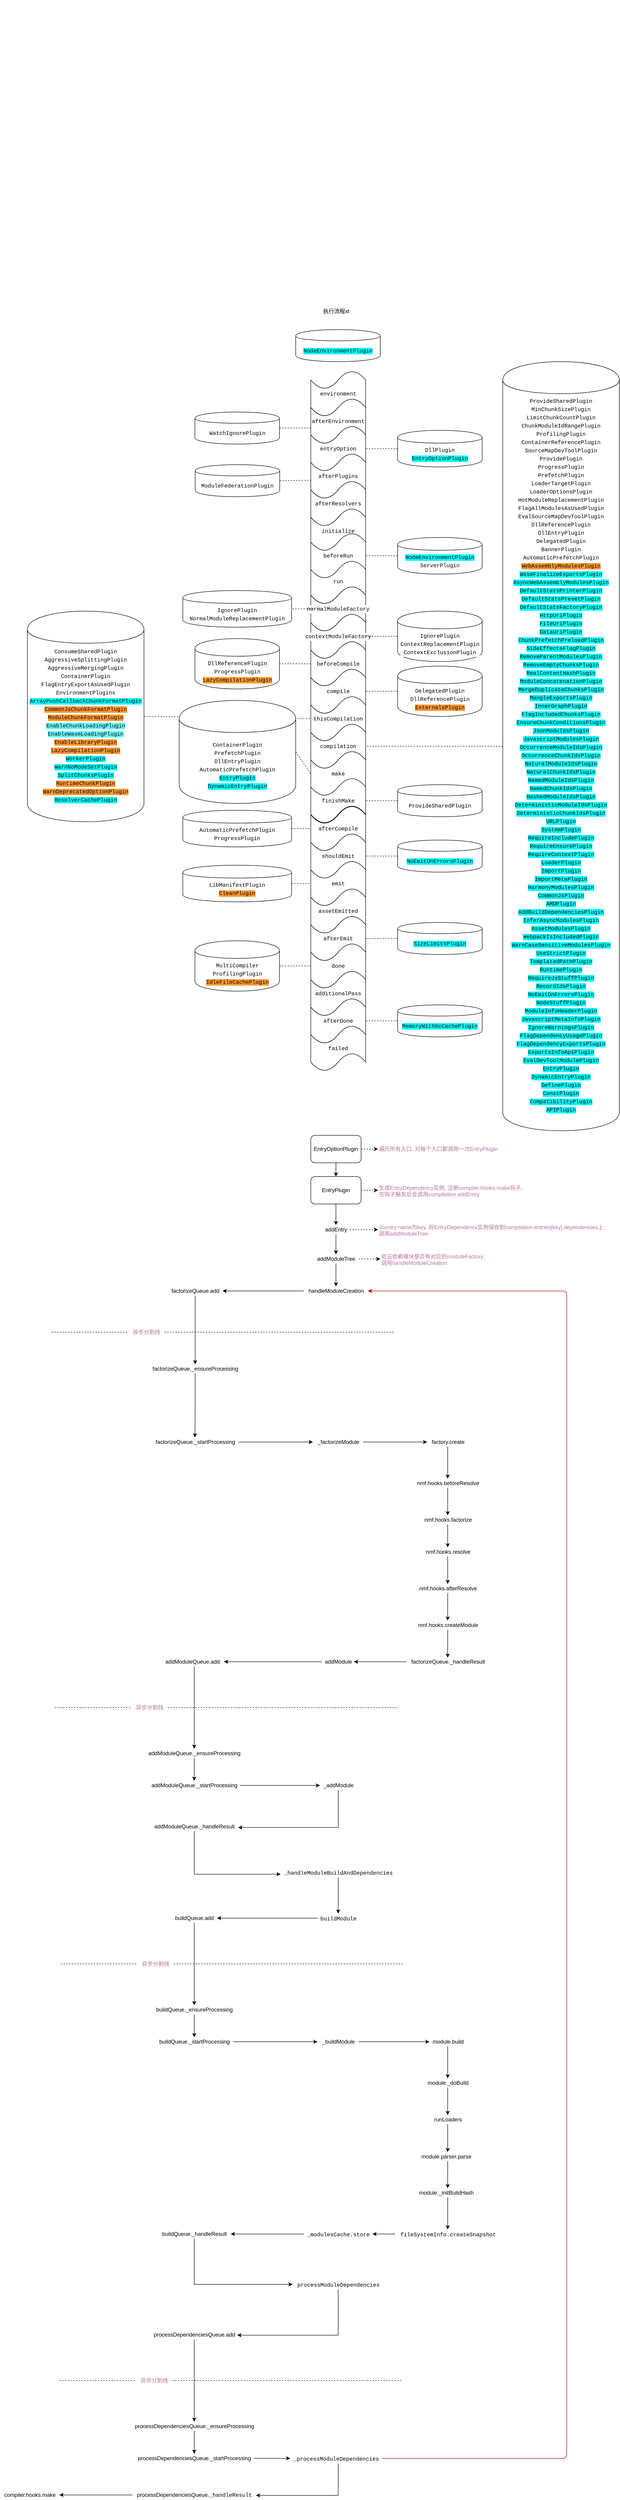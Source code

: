 <mxfile version="12.2.4" pages="1"><diagram id="1QkHjg7MxGbBZJbyBkRQ" name="Page-1"><mxGraphModel dx="2161" dy="2004" grid="1" gridSize="10" guides="1" tooltips="1" connect="1" arrows="1" fold="1" page="1" pageScale="1" pageWidth="827" pageHeight="1169" math="0" shadow="0"><root><mxCell id="0"/><mxCell id="1" parent="0"/><mxCell id="55" value="&lt;div style=&quot;font-family: menlo, monaco, &amp;quot;courier new&amp;quot;, monospace; line-height: 18px; white-space: pre;&quot;&gt;environment&lt;/div&gt;" style="shape=tape;whiteSpace=wrap;html=1;fillColor=#ffffff;labelBackgroundColor=#ffffff;fontColor=#000000;" parent="1" vertex="1"><mxGeometry x="-60" y="190" width="120" height="100" as="geometry"/></mxCell><mxCell id="56" value="&lt;div style=&quot;font-family: menlo, monaco, &amp;quot;courier new&amp;quot;, monospace; line-height: 18px; white-space: pre;&quot;&gt;afterEnvironment&lt;/div&gt;" style="shape=tape;whiteSpace=wrap;html=1;fillColor=#ffffff;labelBackgroundColor=#ffffff;fontColor=#000000;" parent="1" vertex="1"><mxGeometry x="-60" y="250" width="120" height="100" as="geometry"/></mxCell><mxCell id="57" value="&lt;div style=&quot;font-family: menlo, monaco, &amp;quot;courier new&amp;quot;, monospace; line-height: 18px; white-space: pre;&quot;&gt;entryOption&lt;/div&gt;" style="shape=tape;whiteSpace=wrap;html=1;fillColor=#ffffff;labelBackgroundColor=#ffffff;fontColor=#000000;" parent="1" vertex="1"><mxGeometry x="-60" y="310" width="120" height="100" as="geometry"/></mxCell><mxCell id="58" value="&lt;div style=&quot;font-family: menlo, monaco, &amp;quot;courier new&amp;quot;, monospace; line-height: 18px; white-space: pre;&quot;&gt;afterPlugins&lt;/div&gt;" style="shape=tape;whiteSpace=wrap;html=1;fillColor=#ffffff;labelBackgroundColor=#ffffff;fontColor=#000000;" parent="1" vertex="1"><mxGeometry x="-60" y="370" width="120" height="100" as="geometry"/></mxCell><mxCell id="59" value="&lt;div style=&quot;font-family: menlo, monaco, &amp;quot;courier new&amp;quot;, monospace; line-height: 18px; white-space: pre;&quot;&gt;afterResolvers&lt;/div&gt;" style="shape=tape;whiteSpace=wrap;html=1;fillColor=#ffffff;labelBackgroundColor=#ffffff;fontColor=#000000;" parent="1" vertex="1"><mxGeometry x="-60" y="430" width="120" height="100" as="geometry"/></mxCell><mxCell id="64" value="&lt;div style=&quot;font-family: menlo, monaco, &amp;quot;courier new&amp;quot;, monospace; line-height: 18px; white-space: pre;&quot;&gt;&lt;span style=&quot;&quot;&gt;normalModuleFactory&lt;/span&gt;&lt;/div&gt;" style="shape=tape;whiteSpace=wrap;html=1;labelBackgroundColor=#ffffff;fontColor=#000000;" parent="1" vertex="1"><mxGeometry x="-60" y="660" width="120" height="100" as="geometry"/></mxCell><mxCell id="65" value="&lt;div style=&quot;font-family: menlo, monaco, &amp;quot;courier new&amp;quot;, monospace; line-height: 18px; white-space: pre;&quot;&gt;&lt;span style=&quot;&quot;&gt;contextModuleFactory&lt;/span&gt;&lt;/div&gt;" style="shape=tape;whiteSpace=wrap;html=1;labelBackgroundColor=#ffffff;fontColor=#000000;" parent="1" vertex="1"><mxGeometry x="-60" y="720" width="120" height="100" as="geometry"/></mxCell><mxCell id="66" value="&lt;div style=&quot;font-family: menlo, monaco, &amp;quot;courier new&amp;quot;, monospace; line-height: 18px; white-space: pre;&quot;&gt;beforeCompile&lt;/div&gt;" style="shape=tape;whiteSpace=wrap;html=1;labelBackgroundColor=#ffffff;fontColor=#000000;" parent="1" vertex="1"><mxGeometry x="-60" y="780" width="120" height="100" as="geometry"/></mxCell><mxCell id="82" value="&lt;div style=&quot;color: rgb(212 , 212 , 212) ; background-color: rgb(30 , 30 , 30) ; font-family: &amp;#34;menlo&amp;#34; , &amp;#34;monaco&amp;#34; , &amp;#34;courier new&amp;#34; , monospace ; line-height: 18px ; white-space: pre&quot;&gt;&lt;br&gt;&lt;/div&gt;" style="text;html=1;resizable=0;points=[];autosize=1;align=left;verticalAlign=top;spacingTop=-4;" parent="1" vertex="1"><mxGeometry x="27" y="-580" width="20" height="20" as="geometry"/></mxCell><mxCell id="83" value="&lt;div style=&quot;color: rgb(212 , 212 , 212) ; background-color: rgb(30 , 30 , 30) ; font-family: &amp;#34;menlo&amp;#34; , &amp;#34;monaco&amp;#34; , &amp;#34;courier new&amp;#34; , monospace ; line-height: 18px ; white-space: pre&quot;&gt;&lt;br&gt;&lt;/div&gt;" style="text;html=1;resizable=0;points=[];autosize=1;align=left;verticalAlign=top;spacingTop=-4;" parent="1" vertex="1"><mxGeometry x="-146" y="802.5" width="20" height="20" as="geometry"/></mxCell><mxCell id="84" value="&lt;div style=&quot;font-family: menlo, monaco, &amp;quot;courier new&amp;quot;, monospace; line-height: 18px; white-space: pre;&quot;&gt;&lt;br&gt;&lt;/div&gt;" style="text;html=1;resizable=0;points=[];autosize=1;align=left;verticalAlign=top;spacingTop=-4;labelBackgroundColor=none;fontColor=#000000;" parent="1" vertex="1"><mxGeometry x="7" y="-620" width="20" height="20" as="geometry"/></mxCell><mxCell id="92" value="&lt;div style=&quot;font-family: menlo, monaco, &amp;quot;courier new&amp;quot;, monospace; line-height: 18px; white-space: pre;&quot;&gt;&lt;span style=&quot;&quot;&gt;IgnorePlugin&lt;/span&gt;&lt;/div&gt;&lt;div style=&quot;font-family: menlo, monaco, &amp;quot;courier new&amp;quot;, monospace; line-height: 18px; white-space: pre;&quot;&gt;&lt;span style=&quot;&quot;&gt;ContextReplacementPlugin&lt;/span&gt;&lt;/div&gt;&lt;div style=&quot;font-family: menlo, monaco, &amp;quot;courier new&amp;quot;, monospace; line-height: 18px; white-space: pre;&quot;&gt;&lt;span style=&quot;&quot;&gt;ContextExclusionPlugin&lt;/span&gt;&lt;/div&gt;" style="shape=cylinder;whiteSpace=wrap;html=1;boundedLbl=1;backgroundOutline=1;fillColor=#ffffff;fontColor=#000000;labelBackgroundColor=#ffffff;" parent="1" vertex="1"><mxGeometry x="130" y="715" width="185" height="110" as="geometry"/></mxCell><mxCell id="94" value="" style="endArrow=none;dashed=1;html=1;labelBackgroundColor=#ffffff;fillColor=#ffffff;fontColor=#000000;exitX=0;exitY=0.5;exitDx=0;exitDy=0;entryX=1;entryY=0.5;entryDx=0;entryDy=0;entryPerimeter=0;" parent="1" source="92" target="65" edge="1"><mxGeometry width="50" height="50" relative="1" as="geometry"><mxPoint x="370" y="-230" as="sourcePoint"/><mxPoint x="230" y="-40" as="targetPoint"/></mxGeometry></mxCell><mxCell id="95" value="&lt;div style=&quot;font-family: menlo, monaco, &amp;quot;courier new&amp;quot;, monospace; line-height: 18px; white-space: pre;&quot;&gt;compile&lt;/div&gt;" style="shape=tape;whiteSpace=wrap;html=1;labelBackgroundColor=none;fontColor=#000000;" parent="1" vertex="1"><mxGeometry x="-60" y="840" width="120" height="100" as="geometry"/></mxCell><mxCell id="96" value="&lt;div style=&quot;font-family: menlo, monaco, &amp;quot;courier new&amp;quot;, monospace; line-height: 18px; white-space: pre;&quot;&gt;&lt;span style=&quot;&quot;&gt;thisCompilation&lt;/span&gt;&lt;/div&gt;" style="shape=tape;whiteSpace=wrap;html=1;labelBackgroundColor=none;fontColor=#000000;" parent="1" vertex="1"><mxGeometry x="-60" y="900" width="120" height="100" as="geometry"/></mxCell><mxCell id="97" value="&lt;div style=&quot;font-family: menlo, monaco, &amp;quot;courier new&amp;quot;, monospace; line-height: 18px; white-space: pre;&quot;&gt;compilation&lt;/div&gt;" style="shape=tape;whiteSpace=wrap;html=1;labelBackgroundColor=none;fontColor=#000000;" parent="1" vertex="1"><mxGeometry x="-60" y="960" width="120" height="100" as="geometry"/></mxCell><mxCell id="98" value="&lt;div style=&quot;font-family: menlo, monaco, &amp;quot;courier new&amp;quot;, monospace; line-height: 18px; white-space: pre;&quot;&gt;make&lt;/div&gt;" style="shape=tape;whiteSpace=wrap;html=1;labelBackgroundColor=none;fontColor=#000000;" parent="1" vertex="1"><mxGeometry x="-60" y="1020" width="120" height="100" as="geometry"/></mxCell><mxCell id="100" value="&lt;div style=&quot;font-family: &amp;#34;menlo&amp;#34; , &amp;#34;monaco&amp;#34; , &amp;#34;courier new&amp;#34; , monospace ; line-height: 18px ; white-space: pre&quot;&gt;finishMake&lt;/div&gt;" style="shape=tape;whiteSpace=wrap;html=1;labelBackgroundColor=none;fontColor=#000000;" parent="1" vertex="1"><mxGeometry x="-60" y="1079" width="120" height="100" as="geometry"/></mxCell><mxCell id="101" value="&lt;div style=&quot;font-family: menlo, monaco, &amp;quot;courier new&amp;quot;, monospace; line-height: 18px; white-space: pre;&quot;&gt;afterCompile&lt;/div&gt;" style="shape=tape;whiteSpace=wrap;html=1;labelBackgroundColor=none;fontColor=#000000;" parent="1" vertex="1"><mxGeometry x="-60" y="1140" width="120" height="100" as="geometry"/></mxCell><mxCell id="103" value="&lt;div style=&quot;font-family: &amp;#34;menlo&amp;#34; , &amp;#34;monaco&amp;#34; , &amp;#34;courier new&amp;#34; , monospace ; line-height: 18px ; white-space: pre&quot;&gt;&lt;span&gt;WatchIgnorePlugin&lt;/span&gt;&lt;/div&gt;" style="shape=cylinder;whiteSpace=wrap;html=1;boundedLbl=1;backgroundOutline=1;fillColor=#ffffff;fontColor=#000000;labelBackgroundColor=#ffffff;" parent="1" vertex="1"><mxGeometry x="-313.5" y="280" width="185" height="70" as="geometry"/></mxCell><mxCell id="106" value="" style="endArrow=none;dashed=1;html=1;labelBackgroundColor=#ffffff;strokeColor=#000000;fillColor=#ffffff;fontColor=#000000;exitX=1;exitY=0.5;exitDx=0;exitDy=0;entryX=0;entryY=0.65;entryDx=0;entryDy=0;entryPerimeter=0;" parent="1" source="103" target="56" edge="1"><mxGeometry width="50" height="50" relative="1" as="geometry"><mxPoint x="-40" y="-30" as="sourcePoint"/><mxPoint x="25.711" y="-40" as="targetPoint"/></mxGeometry></mxCell><mxCell id="107" value="&lt;div style=&quot;font-family: &amp;#34;menlo&amp;#34; , &amp;#34;monaco&amp;#34; , &amp;#34;courier new&amp;#34; , monospace ; line-height: 18px ; white-space: pre&quot;&gt;&lt;div style=&quot;font-family: &amp;#34;menlo&amp;#34; , &amp;#34;monaco&amp;#34; , &amp;#34;courier new&amp;#34; , monospace ; line-height: 18px&quot;&gt;&lt;div style=&quot;line-height: 18px&quot;&gt;DllPlugin&lt;span&gt;&lt;br&gt;&lt;/span&gt;&lt;/div&gt;&lt;div style=&quot;line-height: 18px&quot;&gt;&lt;span style=&quot;background-color: rgb(0 , 255 , 255)&quot;&gt;EntryOptionPlugin&lt;/span&gt;&lt;/div&gt;&lt;/div&gt;&lt;/div&gt;" style="shape=cylinder;whiteSpace=wrap;html=1;boundedLbl=1;backgroundOutline=1;fillColor=#ffffff;fontColor=#000000;labelBackgroundColor=#ffffff;" parent="1" vertex="1"><mxGeometry x="130" y="320" width="185" height="80" as="geometry"/></mxCell><mxCell id="108" value="" style="endArrow=none;dashed=1;html=1;labelBackgroundColor=#ffffff;strokeColor=#000000;fillColor=#ffffff;fontColor=#000000;exitX=0;exitY=0.5;exitDx=0;exitDy=0;entryX=1;entryY=0.5;entryDx=0;entryDy=0;entryPerimeter=0;" parent="1" source="107" target="57" edge="1"><mxGeometry width="50" height="50" relative="1" as="geometry"><mxPoint x="-100" y="-140" as="sourcePoint"/><mxPoint x="20" y="-120" as="targetPoint"/></mxGeometry></mxCell><mxCell id="109" value="&lt;div style=&quot;font-family: &amp;quot;menlo&amp;quot; , &amp;quot;monaco&amp;quot; , &amp;quot;courier new&amp;quot; , monospace ; line-height: 18px ; white-space: pre&quot;&gt;&lt;div style=&quot;font-family: &amp;quot;menlo&amp;quot; , &amp;quot;monaco&amp;quot; , &amp;quot;courier new&amp;quot; , monospace ; line-height: 18px&quot;&gt;&lt;div style=&quot;line-height: 18px&quot;&gt;&lt;div style=&quot;font-family: menlo, monaco, &amp;quot;courier new&amp;quot;, monospace; line-height: 18px;&quot;&gt;&lt;span style=&quot;&quot;&gt;ModuleFederationPlugin&lt;/span&gt;&lt;/div&gt;&lt;/div&gt;&lt;/div&gt;&lt;/div&gt;" style="shape=cylinder;whiteSpace=wrap;html=1;boundedLbl=1;backgroundOutline=1;fillColor=#ffffff;fontColor=#000000;labelBackgroundColor=#ffffff;" parent="1" vertex="1"><mxGeometry x="-313" y="395" width="185" height="70" as="geometry"/></mxCell><mxCell id="110" value="" style="endArrow=none;dashed=1;html=1;labelBackgroundColor=#ffffff;strokeColor=#000000;fillColor=#ffffff;fontColor=#000000;exitX=1;exitY=0.5;exitDx=0;exitDy=0;entryX=0;entryY=0.59;entryDx=0;entryDy=0;entryPerimeter=0;" parent="1" source="109" target="58" edge="1"><mxGeometry width="50" height="50" relative="1" as="geometry"><mxPoint x="-90" y="-230" as="sourcePoint"/><mxPoint x="30" y="-190" as="targetPoint"/></mxGeometry></mxCell><mxCell id="111" value="&lt;div style=&quot;font-family: &amp;quot;menlo&amp;quot; , &amp;quot;monaco&amp;quot; , &amp;quot;courier new&amp;quot; , monospace ; line-height: 18px ; white-space: pre&quot;&gt;&lt;div style=&quot;font-family: &amp;quot;menlo&amp;quot; , &amp;quot;monaco&amp;quot; , &amp;quot;courier new&amp;quot; , monospace ; line-height: 18px&quot;&gt;&lt;div style=&quot;line-height: 18px&quot;&gt;&lt;div style=&quot;font-family: menlo, monaco, &amp;quot;courier new&amp;quot;, monospace; line-height: 18px;&quot;&gt;&lt;span style=&quot;&quot;&gt;IgnorePlugin&lt;/span&gt;&lt;/div&gt;&lt;/div&gt;&lt;div style=&quot;line-height: 18px&quot;&gt;&lt;div style=&quot;font-family: &amp;quot;menlo&amp;quot; , &amp;quot;monaco&amp;quot; , &amp;quot;courier new&amp;quot; , monospace ; line-height: 18px&quot;&gt;&lt;div style=&quot;font-family: menlo, monaco, &amp;quot;courier new&amp;quot;, monospace; line-height: 18px;&quot;&gt;&lt;div style=&quot;font-family: &amp;quot;menlo&amp;quot; , &amp;quot;monaco&amp;quot; , &amp;quot;courier new&amp;quot; , monospace ; line-height: 18px&quot;&gt;&lt;span style=&quot;&quot;&gt;NormalModuleReplacementPlugin&lt;/span&gt;&lt;/div&gt;&lt;/div&gt;&lt;/div&gt;&lt;/div&gt;&lt;/div&gt;&lt;/div&gt;" style="shape=cylinder;whiteSpace=wrap;html=1;boundedLbl=1;backgroundOutline=1;fillColor=#ffffff;fontColor=#000000;labelBackgroundColor=#ffffff;" parent="1" vertex="1"><mxGeometry x="-340" y="670" width="238" height="80" as="geometry"/></mxCell><mxCell id="112" value="" style="endArrow=none;dashed=1;html=1;labelBackgroundColor=#ffffff;strokeColor=#000000;fillColor=#ffffff;fontColor=#000000;exitX=0.042;exitY=0.5;exitDx=0;exitDy=0;entryX=1;entryY=0.5;entryDx=0;entryDy=0;exitPerimeter=0;" parent="1" source="64" target="111" edge="1"><mxGeometry width="50" height="50" relative="1" as="geometry"><mxPoint x="580" y="-50" as="sourcePoint"/><mxPoint x="700" y="-30" as="targetPoint"/></mxGeometry></mxCell><mxCell id="113" value="&lt;div style=&quot;font-family: menlo, monaco, &amp;quot;courier new&amp;quot;, monospace; line-height: 18px; white-space: pre;&quot;&gt;initialize&lt;/div&gt;" style="shape=tape;whiteSpace=wrap;html=1;labelBackgroundColor=#ffffff;fontColor=#000000;" parent="1" vertex="1"><mxGeometry x="-60" y="490" width="120" height="100" as="geometry"/></mxCell><mxCell id="114" value="&lt;div style=&quot;font-family: menlo, monaco, &amp;quot;courier new&amp;quot;, monospace; line-height: 18px; white-space: pre;&quot;&gt;beforeRun&lt;/div&gt;" style="shape=tape;whiteSpace=wrap;html=1;labelBackgroundColor=#ffffff;fontColor=#000000;" parent="1" vertex="1"><mxGeometry x="-60" y="600" width="120" height="100" as="geometry"/></mxCell><mxCell id="115" value="&lt;div style=&quot;font-family: menlo, monaco, &amp;quot;courier new&amp;quot;, monospace; line-height: 18px; white-space: pre;&quot;&gt;run&lt;/div&gt;" style="shape=tape;whiteSpace=wrap;html=1;labelBackgroundColor=#ffffff;fontColor=#000000;" parent="1" vertex="1"><mxGeometry x="-60" y="600" width="120" height="100" as="geometry"/></mxCell><mxCell id="116" value="&lt;div style=&quot;font-family: &amp;#34;menlo&amp;#34; , &amp;#34;monaco&amp;#34; , &amp;#34;courier new&amp;#34; , monospace ; line-height: 18px ; white-space: pre&quot;&gt;&lt;div style=&quot;font-family: &amp;#34;menlo&amp;#34; , &amp;#34;monaco&amp;#34; , &amp;#34;courier new&amp;#34; , monospace ; line-height: 18px&quot;&gt;&lt;div style=&quot;line-height: 18px&quot;&gt;&lt;div style=&quot;font-family: &amp;#34;menlo&amp;#34; , &amp;#34;monaco&amp;#34; , &amp;#34;courier new&amp;#34; , monospace ; line-height: 18px&quot;&gt;&lt;span style=&quot;background-color: rgb(0 , 255 , 255)&quot;&gt;NodeEnvironmentPlugin&lt;/span&gt;&lt;br&gt;&lt;/div&gt;&lt;/div&gt;&lt;div style=&quot;line-height: 18px&quot;&gt;&lt;div style=&quot;font-family: &amp;#34;menlo&amp;#34; , &amp;#34;monaco&amp;#34; , &amp;#34;courier new&amp;#34; , monospace ; line-height: 18px&quot;&gt;&lt;div style=&quot;font-family: &amp;#34;menlo&amp;#34; , &amp;#34;monaco&amp;#34; , &amp;#34;courier new&amp;#34; , monospace ; line-height: 18px&quot;&gt;ServerPlugin&lt;span&gt;&lt;br&gt;&lt;/span&gt;&lt;/div&gt;&lt;/div&gt;&lt;/div&gt;&lt;/div&gt;&lt;/div&gt;" style="shape=cylinder;whiteSpace=wrap;html=1;boundedLbl=1;backgroundOutline=1;fillColor=#ffffff;fontColor=#000000;labelBackgroundColor=#ffffff;" parent="1" vertex="1"><mxGeometry x="130" y="554" width="185" height="80" as="geometry"/></mxCell><mxCell id="117" value="" style="endArrow=none;dashed=1;html=1;labelBackgroundColor=#ffffff;strokeColor=#000000;fillColor=#ffffff;fontColor=#000000;exitX=0;exitY=0.5;exitDx=0;exitDy=0;entryX=1;entryY=0.5;entryDx=0;entryDy=0;entryPerimeter=0;" parent="1" source="116" target="155" edge="1"><mxGeometry width="50" height="50" relative="1" as="geometry"><mxPoint x="-100" y="-300" as="sourcePoint"/><mxPoint x="120" y="-290" as="targetPoint"/></mxGeometry></mxCell><mxCell id="120" value="&lt;div style=&quot;font-family: &amp;#34;menlo&amp;#34; , &amp;#34;monaco&amp;#34; , &amp;#34;courier new&amp;#34; , monospace ; line-height: 18px ; white-space: pre&quot;&gt;&lt;div style=&quot;font-family: &amp;#34;menlo&amp;#34; , &amp;#34;monaco&amp;#34; , &amp;#34;courier new&amp;#34; , monospace ; line-height: 18px&quot;&gt;&lt;span&gt;DllReferencePlugin&lt;/span&gt;&lt;/div&gt;&lt;/div&gt;&lt;div style=&quot;font-family: &amp;#34;menlo&amp;#34; , &amp;#34;monaco&amp;#34; , &amp;#34;courier new&amp;#34; , monospace ; line-height: 18px ; white-space: pre&quot;&gt;&lt;div style=&quot;font-family: &amp;#34;menlo&amp;#34; , &amp;#34;monaco&amp;#34; , &amp;#34;courier new&amp;#34; , monospace ; line-height: 18px&quot;&gt;&lt;span&gt;ProgressPlugin&lt;/span&gt;&lt;/div&gt;&lt;/div&gt;&lt;div style=&quot;font-family: &amp;#34;menlo&amp;#34; , &amp;#34;monaco&amp;#34; , &amp;#34;courier new&amp;#34; , monospace ; line-height: 18px ; white-space: pre&quot;&gt;&lt;div style=&quot;font-family: &amp;#34;menlo&amp;#34; , &amp;#34;monaco&amp;#34; , &amp;#34;courier new&amp;#34; , monospace ; line-height: 18px&quot;&gt;&lt;span style=&quot;background-color: rgb(255 , 153 , 51)&quot;&gt;LazyCompilationPlugin&lt;/span&gt;&lt;/div&gt;&lt;/div&gt;" style="shape=cylinder;whiteSpace=wrap;html=1;boundedLbl=1;backgroundOutline=1;fillColor=#ffffff;fontColor=#000000;labelBackgroundColor=#ffffff;" parent="1" vertex="1"><mxGeometry x="-313.5" y="775" width="185" height="110" as="geometry"/></mxCell><mxCell id="121" value="" style="endArrow=none;dashed=1;html=1;labelBackgroundColor=#ffffff;fillColor=#ffffff;fontColor=#000000;exitX=0;exitY=0.5;exitDx=0;exitDy=0;entryX=1;entryY=0.5;entryDx=0;entryDy=0;exitPerimeter=0;" parent="1" source="66" target="120" edge="1"><mxGeometry width="50" height="50" relative="1" as="geometry"><mxPoint x="-70" y="-590" as="sourcePoint"/><mxPoint x="-175" y="-580" as="targetPoint"/></mxGeometry></mxCell><mxCell id="122" value="&lt;div style=&quot;font-family: &amp;#34;menlo&amp;#34; , &amp;#34;monaco&amp;#34; , &amp;#34;courier new&amp;#34; , monospace ; line-height: 18px ; white-space: pre&quot;&gt;&lt;div style=&quot;font-family: &amp;#34;menlo&amp;#34; , &amp;#34;monaco&amp;#34; , &amp;#34;courier new&amp;#34; , monospace ; line-height: 18px&quot;&gt;&lt;div style=&quot;font-family: &amp;#34;menlo&amp;#34; , &amp;#34;monaco&amp;#34; , &amp;#34;courier new&amp;#34; , monospace ; line-height: 18px&quot;&gt;&lt;span&gt;DelegatedPlugin&lt;/span&gt;&lt;/div&gt;&lt;/div&gt;&lt;/div&gt;&lt;div style=&quot;font-family: &amp;#34;menlo&amp;#34; , &amp;#34;monaco&amp;#34; , &amp;#34;courier new&amp;#34; , monospace ; line-height: 18px ; white-space: pre&quot;&gt;&lt;div style=&quot;font-family: &amp;#34;menlo&amp;#34; , &amp;#34;monaco&amp;#34; , &amp;#34;courier new&amp;#34; , monospace ; line-height: 18px&quot;&gt;&lt;div style=&quot;font-family: &amp;#34;menlo&amp;#34; , &amp;#34;monaco&amp;#34; , &amp;#34;courier new&amp;#34; , monospace ; line-height: 18px&quot;&gt;&lt;span&gt;DllReferencePlugin&lt;/span&gt;&lt;/div&gt;&lt;/div&gt;&lt;/div&gt;&lt;div style=&quot;font-family: &amp;#34;menlo&amp;#34; , &amp;#34;monaco&amp;#34; , &amp;#34;courier new&amp;#34; , monospace ; line-height: 18px ; white-space: pre&quot;&gt;&lt;div style=&quot;font-family: &amp;#34;menlo&amp;#34; , &amp;#34;monaco&amp;#34; , &amp;#34;courier new&amp;#34; , monospace ; line-height: 18px&quot;&gt;&lt;div style=&quot;font-family: &amp;#34;menlo&amp;#34; , &amp;#34;monaco&amp;#34; , &amp;#34;courier new&amp;#34; , monospace ; line-height: 18px&quot;&gt;&lt;span style=&quot;background-color: rgb(255 , 153 , 51)&quot;&gt;ExternalsPlugin&lt;/span&gt;&lt;/div&gt;&lt;/div&gt;&lt;/div&gt;" style="shape=cylinder;whiteSpace=wrap;html=1;boundedLbl=1;backgroundOutline=1;fillColor=#ffffff;fontColor=#000000;labelBackgroundColor=#ffffff;" parent="1" vertex="1"><mxGeometry x="130" y="835" width="185" height="110" as="geometry"/></mxCell><mxCell id="123" value="" style="endArrow=none;dashed=1;html=1;labelBackgroundColor=#ffffff;fillColor=#ffffff;fontColor=#000000;exitX=0;exitY=0.5;exitDx=0;exitDy=0;entryX=1;entryY=0.5;entryDx=0;entryDy=0;entryPerimeter=0;" parent="1" source="122" target="95" edge="1"><mxGeometry width="50" height="50" relative="1" as="geometry"><mxPoint x="160" y="-650" as="sourcePoint"/><mxPoint x="180" y="-650" as="targetPoint"/></mxGeometry></mxCell><mxCell id="124" value="&lt;div style=&quot;font-family: &amp;#34;menlo&amp;#34; , &amp;#34;monaco&amp;#34; , &amp;#34;courier new&amp;#34; , monospace ; line-height: 18px ; white-space: pre&quot;&gt;&lt;div style=&quot;font-family: &amp;#34;menlo&amp;#34; , &amp;#34;monaco&amp;#34; , &amp;#34;courier new&amp;#34; , monospace ; line-height: 18px&quot;&gt;&lt;div style=&quot;font-family: &amp;#34;menlo&amp;#34; , &amp;#34;monaco&amp;#34; , &amp;#34;courier new&amp;#34; , monospace ; line-height: 18px&quot;&gt;&lt;div style=&quot;font-family: &amp;#34;menlo&amp;#34; , &amp;#34;monaco&amp;#34; , &amp;#34;courier new&amp;#34; , monospace ; line-height: 18px&quot;&gt;&lt;div style=&quot;font-family: &amp;#34;menlo&amp;#34; , &amp;#34;monaco&amp;#34; , &amp;#34;courier new&amp;#34; , monospace ; line-height: 18px&quot;&gt;&lt;div style=&quot;line-height: 18px&quot;&gt;&lt;div style=&quot;line-height: 18px&quot;&gt;&lt;div style=&quot;line-height: 18px&quot;&gt;&lt;div style=&quot;font-family: &amp;#34;menlo&amp;#34; , &amp;#34;monaco&amp;#34; , &amp;#34;courier new&amp;#34; , monospace ; line-height: 18px&quot;&gt;&lt;div style=&quot;line-height: 18px&quot;&gt;&lt;div style=&quot;line-height: 18px&quot;&gt;&lt;div style=&quot;line-height: 18px&quot;&gt;&lt;div style=&quot;font-family: &amp;#34;menlo&amp;#34; , &amp;#34;monaco&amp;#34; , &amp;#34;courier new&amp;#34; , monospace ; line-height: 18px&quot;&gt;&lt;div style=&quot;font-family: &amp;#34;menlo&amp;#34; , &amp;#34;monaco&amp;#34; , &amp;#34;courier new&amp;#34; , monospace ; line-height: 18px&quot;&gt;&lt;div style=&quot;font-family: &amp;#34;menlo&amp;#34; , &amp;#34;monaco&amp;#34; , &amp;#34;courier new&amp;#34; , monospace ; line-height: 18px&quot;&gt;&lt;div style=&quot;line-height: 18px&quot;&gt;&lt;div style=&quot;line-height: 18px&quot;&gt;&lt;div style=&quot;line-height: 18px&quot;&gt;&lt;div style=&quot;font-family: &amp;#34;menlo&amp;#34; , &amp;#34;monaco&amp;#34; , &amp;#34;courier new&amp;#34; , monospace ; line-height: 18px&quot;&gt;&lt;div style=&quot;line-height: 18px&quot;&gt;&lt;div style=&quot;line-height: 18px&quot;&gt;&lt;div style=&quot;line-height: 18px&quot;&gt;&lt;div style=&quot;line-height: 18px&quot;&gt;&lt;div style=&quot;line-height: 18px&quot;&gt;&lt;div style=&quot;line-height: 18px&quot;&gt;&lt;div style=&quot;line-height: 18px&quot;&gt;&lt;div style=&quot;font-family: &amp;#34;menlo&amp;#34; , &amp;#34;monaco&amp;#34; , &amp;#34;courier new&amp;#34; , monospace ; line-height: 18px&quot;&gt;&lt;div style=&quot;font-family: &amp;#34;menlo&amp;#34; , &amp;#34;monaco&amp;#34; , &amp;#34;courier new&amp;#34; , monospace ; line-height: 18px&quot;&gt;&lt;div style=&quot;line-height: 18px&quot;&gt;ConsumeSharedPlugin&lt;span style=&quot;background-color: rgb(0 , 255 , 255)&quot;&gt;&lt;br&gt;&lt;/span&gt;&lt;/div&gt;&lt;div style=&quot;line-height: 18px&quot;&gt;&lt;div style=&quot;line-height: 18px&quot;&gt;&lt;div style=&quot;line-height: 18px&quot;&gt;AggressiveSplittingPlugin&lt;/div&gt;&lt;/div&gt;&lt;div style=&quot;line-height: 18px&quot;&gt;AggressiveMergingPlugin&lt;/div&gt;&lt;div style=&quot;line-height: 18px&quot;&gt;ContainerPlugin&lt;br&gt;&lt;/div&gt;&lt;div style=&quot;line-height: 18px&quot;&gt;&lt;div style=&quot;line-height: 18px&quot;&gt;&lt;div style=&quot;line-height: 18px&quot;&gt;&lt;div style=&quot;line-height: 18px&quot;&gt;&lt;div style=&quot;line-height: 18px&quot;&gt;FlagEntryExportAsUsedPlugin&lt;/div&gt;&lt;/div&gt;&lt;/div&gt;&lt;/div&gt;&lt;div style=&quot;line-height: 18px&quot;&gt;&lt;div style=&quot;line-height: 18px&quot;&gt;&lt;div style=&quot;line-height: 18px&quot;&gt;&lt;div style=&quot;line-height: 18px&quot;&gt;EnvironmentPlugins&lt;/div&gt;&lt;/div&gt;&lt;/div&gt;&lt;/div&gt;&lt;/div&gt;&lt;/div&gt;&lt;div style=&quot;line-height: 18px&quot;&gt;&lt;span style=&quot;background-color: rgb(0 , 255 , 255)&quot;&gt;ArrayPushCallbackChunkFormatPlugin&lt;/span&gt;&lt;span style=&quot;background-color: rgb(0 , 255 , 255)&quot;&gt;&lt;br&gt;&lt;/span&gt;&lt;/div&gt;&lt;div style=&quot;line-height: 18px&quot;&gt;&lt;span style=&quot;background-color: rgb(255 , 153 , 51)&quot;&gt;CommonJsChunkFormatPlugin&lt;/span&gt;&lt;span style=&quot;background-color: rgb(0 , 255 , 255)&quot;&gt;&lt;br&gt;&lt;/span&gt;&lt;/div&gt;&lt;div style=&quot;line-height: 18px&quot;&gt;&lt;span style=&quot;background-color: rgb(255 , 153 , 51)&quot;&gt;ModuleChunkFormatPlugin&lt;/span&gt;&lt;span style=&quot;background-color: rgb(0 , 255 , 255)&quot;&gt;&lt;br&gt;&lt;/span&gt;&lt;/div&gt;&lt;div style=&quot;line-height: 18px&quot;&gt;&lt;div style=&quot;font-family: &amp;#34;menlo&amp;#34; , &amp;#34;monaco&amp;#34; , &amp;#34;courier new&amp;#34; , monospace ; line-height: 18px&quot;&gt;&lt;span style=&quot;background-color: rgb(102 , 255 , 255)&quot;&gt;EnableChunkLoadingPlugin&lt;/span&gt;&lt;/div&gt;&lt;/div&gt;&lt;div style=&quot;line-height: 18px&quot;&gt;&lt;div style=&quot;font-family: &amp;#34;menlo&amp;#34; , &amp;#34;monaco&amp;#34; , &amp;#34;courier new&amp;#34; , monospace ; line-height: 18px&quot;&gt;&lt;span style=&quot;background-color: rgb(102 , 255 , 255)&quot;&gt;EnableWasmLoadingPlugin&lt;/span&gt;&lt;/div&gt;&lt;div style=&quot;font-family: &amp;#34;menlo&amp;#34; , &amp;#34;monaco&amp;#34; , &amp;#34;courier new&amp;#34; , monospace ; line-height: 18px&quot;&gt;&lt;span style=&quot;background-color: rgb(255 , 153 , 51)&quot;&gt;EnableLibraryPlugin&lt;/span&gt;&lt;/div&gt;&lt;/div&gt;&lt;/div&gt;&lt;/div&gt;&lt;/div&gt;&lt;/div&gt;&lt;/div&gt;&lt;/div&gt;&lt;/div&gt;&lt;/div&gt;&lt;div style=&quot;line-height: 18px&quot;&gt;&lt;span style=&quot;background-color: rgb(255 , 153 , 51)&quot;&gt;LazyCompilationPlugin&lt;/span&gt;&lt;span style=&quot;background-color: rgb(0 , 255 , 255)&quot;&gt;&lt;br&gt;&lt;/span&gt;&lt;/div&gt;&lt;div style=&quot;line-height: 18px&quot;&gt;&lt;span style=&quot;background-color: rgb(0 , 255 , 255)&quot;&gt;WorkerPlugin&lt;/span&gt;&lt;span style=&quot;background-color: rgb(0 , 255 , 255)&quot;&gt;&lt;br&gt;&lt;/span&gt;&lt;/div&gt;&lt;div style=&quot;line-height: 18px&quot;&gt;&lt;span style=&quot;background-color: rgb(0 , 255 , 255)&quot;&gt;WarnNoModeSetPlugin&lt;/span&gt;&lt;span style=&quot;background-color: rgb(0 , 255 , 255)&quot;&gt;&lt;br&gt;&lt;/span&gt;&lt;/div&gt;&lt;div style=&quot;line-height: 18px&quot;&gt;&lt;span style=&quot;background-color: rgb(0 , 255 , 255)&quot;&gt;SplitChunksPlugin&lt;/span&gt;&lt;/div&gt;&lt;/div&gt;&lt;div style=&quot;line-height: 18px&quot;&gt;&lt;span style=&quot;background-color: rgb(255 , 153 , 51)&quot;&gt;RuntimeChunkPlugin&lt;/span&gt;&lt;/div&gt;&lt;/div&gt;&lt;/div&gt;&lt;/div&gt;&lt;div style=&quot;line-height: 18px&quot;&gt;&lt;span style=&quot;background-color: rgb(255 , 153 , 51)&quot;&gt;WarnDeprecatedOptionPlugin&lt;/span&gt;&lt;br&gt;&lt;/div&gt;&lt;/div&gt;&lt;/div&gt;&lt;/div&gt;&lt;/div&gt;&lt;/div&gt;&lt;/div&gt;&lt;/div&gt;&lt;/div&gt;&lt;/div&gt;&lt;/div&gt;&lt;/div&gt;&lt;div style=&quot;line-height: 18px&quot;&gt;&lt;span style=&quot;background-color: rgb(0 , 255 , 255)&quot;&gt;ResolverCachePlugin&lt;/span&gt;&lt;/div&gt;&lt;/div&gt;&lt;/div&gt;&lt;/div&gt;&lt;/div&gt;&lt;/div&gt;" style="shape=cylinder;whiteSpace=wrap;html=1;boundedLbl=1;backgroundOutline=1;fillColor=#ffffff;fontColor=#000000;labelBackgroundColor=#ffffff;" parent="1" vertex="1"><mxGeometry x="-680" y="715" width="255" height="460" as="geometry"/></mxCell><mxCell id="125" value="" style="endArrow=none;dashed=1;html=1;labelBackgroundColor=#ffffff;strokeColor=#000000;fillColor=#ffffff;fontColor=#000000;entryX=0;entryY=0.5;entryDx=0;entryDy=0;entryPerimeter=0;exitX=1;exitY=0.5;exitDx=0;exitDy=0;" parent="1" source="124" target="96" edge="1"><mxGeometry width="50" height="50" relative="1" as="geometry"><mxPoint x="-340" y="190" as="sourcePoint"/><mxPoint x="-290" y="140" as="targetPoint"/></mxGeometry></mxCell><mxCell id="126" value="&lt;div style=&quot;font-family: &amp;#34;menlo&amp;#34; , &amp;#34;monaco&amp;#34; , &amp;#34;courier new&amp;#34; , monospace ; line-height: 18px ; white-space: pre&quot;&gt;&lt;div style=&quot;font-family: &amp;#34;menlo&amp;#34; , &amp;#34;monaco&amp;#34; , &amp;#34;courier new&amp;#34; , monospace ; line-height: 18px&quot;&gt;&lt;div style=&quot;font-family: &amp;#34;menlo&amp;#34; , &amp;#34;monaco&amp;#34; , &amp;#34;courier new&amp;#34; , monospace ; line-height: 18px&quot;&gt;&lt;div style=&quot;font-family: &amp;#34;menlo&amp;#34; , &amp;#34;monaco&amp;#34; , &amp;#34;courier new&amp;#34; , monospace ; line-height: 18px&quot;&gt;&lt;div style=&quot;font-family: &amp;#34;menlo&amp;#34; , &amp;#34;monaco&amp;#34; , &amp;#34;courier new&amp;#34; , monospace ; line-height: 18px&quot;&gt;&lt;div style=&quot;line-height: 18px&quot;&gt;&lt;div style=&quot;line-height: 18px&quot;&gt;&lt;div style=&quot;line-height: 18px&quot;&gt;&lt;div style=&quot;font-family: &amp;#34;menlo&amp;#34; , &amp;#34;monaco&amp;#34; , &amp;#34;courier new&amp;#34; , monospace ; line-height: 18px&quot;&gt;&lt;div style=&quot;line-height: 18px&quot;&gt;&lt;div style=&quot;line-height: 18px&quot;&gt;&lt;div style=&quot;line-height: 18px&quot;&gt;&lt;div style=&quot;font-family: &amp;#34;menlo&amp;#34; , &amp;#34;monaco&amp;#34; , &amp;#34;courier new&amp;#34; , monospace ; line-height: 18px&quot;&gt;&lt;div style=&quot;font-family: &amp;#34;menlo&amp;#34; , &amp;#34;monaco&amp;#34; , &amp;#34;courier new&amp;#34; , monospace ; line-height: 18px&quot;&gt;&lt;div style=&quot;font-family: &amp;#34;menlo&amp;#34; , &amp;#34;monaco&amp;#34; , &amp;#34;courier new&amp;#34; , monospace ; line-height: 18px&quot;&gt;&lt;div style=&quot;line-height: 18px&quot;&gt;&lt;div style=&quot;line-height: 18px&quot;&gt;&lt;div style=&quot;line-height: 18px&quot;&gt;&lt;div style=&quot;font-family: &amp;#34;menlo&amp;#34; , &amp;#34;monaco&amp;#34; , &amp;#34;courier new&amp;#34; , monospace ; line-height: 18px&quot;&gt;&lt;div style=&quot;line-height: 18px&quot;&gt;&lt;div style=&quot;line-height: 18px&quot;&gt;&lt;div style=&quot;line-height: 18px&quot;&gt;&lt;div style=&quot;line-height: 18px&quot;&gt;&lt;div style=&quot;line-height: 18px&quot;&gt;&lt;div style=&quot;line-height: 18px&quot;&gt;&lt;div style=&quot;line-height: 18px&quot;&gt;&lt;div style=&quot;font-family: &amp;#34;menlo&amp;#34; , &amp;#34;monaco&amp;#34; , &amp;#34;courier new&amp;#34; , monospace ; line-height: 18px&quot;&gt;&lt;div style=&quot;font-family: &amp;#34;menlo&amp;#34; , &amp;#34;monaco&amp;#34; , &amp;#34;courier new&amp;#34; , monospace ; line-height: 18px&quot;&gt;&lt;div style=&quot;line-height: 18px&quot;&gt;&lt;div style=&quot;font-family: &amp;#34;menlo&amp;#34; , &amp;#34;monaco&amp;#34; , &amp;#34;courier new&amp;#34; , monospace ; line-height: 18px&quot;&gt;&lt;div style=&quot;line-height: 18px&quot;&gt;&lt;div style=&quot;line-height: 18px&quot;&gt;&lt;div style=&quot;line-height: 18px&quot;&gt;&lt;div style=&quot;line-height: 18px&quot;&gt;&lt;div style=&quot;line-height: 18px&quot;&gt;&lt;div style=&quot;line-height: 18px&quot;&gt;&lt;div style=&quot;line-height: 18px&quot;&gt;&lt;div style=&quot;line-height: 18px&quot;&gt;&lt;div style=&quot;line-height: 18px&quot;&gt;&lt;div style=&quot;line-height: 18px&quot;&gt;&lt;div style=&quot;line-height: 18px&quot;&gt;&lt;div style=&quot;line-height: 18px&quot;&gt;&lt;div style=&quot;font-family: &amp;#34;menlo&amp;#34; , &amp;#34;monaco&amp;#34; , &amp;#34;courier new&amp;#34; , monospace ; line-height: 18px&quot;&gt;&lt;div style=&quot;line-height: 18px&quot;&gt;&lt;div style=&quot;line-height: 18px&quot;&gt;&lt;div style=&quot;line-height: 18px&quot;&gt;&lt;div style=&quot;line-height: 18px&quot;&gt;&lt;div style=&quot;line-height: 18px&quot;&gt;&lt;div style=&quot;line-height: 18px&quot;&gt;&lt;div style=&quot;line-height: 18px&quot;&gt;&lt;div style=&quot;line-height: 18px&quot;&gt;&lt;div style=&quot;line-height: 18px&quot;&gt;&lt;div style=&quot;line-height: 18px&quot;&gt;&lt;div style=&quot;line-height: 18px&quot;&gt;&lt;div style=&quot;line-height: 18px&quot;&gt;&lt;div style=&quot;line-height: 18px&quot;&gt;&lt;div style=&quot;line-height: 18px&quot;&gt;&lt;div style=&quot;line-height: 18px&quot;&gt;&lt;div style=&quot;line-height: 18px&quot;&gt;&lt;div style=&quot;line-height: 18px&quot;&gt;&lt;div style=&quot;line-height: 18px&quot;&gt;&lt;div style=&quot;line-height: 18px&quot;&gt;&lt;div style=&quot;line-height: 18px&quot;&gt;&lt;div style=&quot;line-height: 18px&quot;&gt;&lt;div style=&quot;line-height: 18px&quot;&gt;&lt;div style=&quot;line-height: 18px&quot;&gt;&lt;div style=&quot;line-height: 18px&quot;&gt;&lt;div style=&quot;line-height: 18px&quot;&gt;&lt;div style=&quot;line-height: 18px&quot;&gt;&lt;div style=&quot;line-height: 18px&quot;&gt;&lt;div style=&quot;line-height: 18px&quot;&gt;&lt;div style=&quot;line-height: 18px&quot;&gt;&lt;div style=&quot;line-height: 18px&quot;&gt;&lt;div style=&quot;line-height: 18px&quot;&gt;&lt;div style=&quot;line-height: 18px&quot;&gt;&lt;div style=&quot;font-family: &amp;#34;menlo&amp;#34; , &amp;#34;monaco&amp;#34; , &amp;#34;courier new&amp;#34; , monospace ; line-height: 18px&quot;&gt;&lt;div style=&quot;line-height: 18px&quot;&gt;&lt;div style=&quot;line-height: 18px&quot;&gt;&lt;div style=&quot;line-height: 18px&quot;&gt;&lt;div style=&quot;line-height: 18px&quot;&gt;&lt;div style=&quot;line-height: 18px&quot;&gt;&lt;div style=&quot;font-family: &amp;#34;menlo&amp;#34; , &amp;#34;monaco&amp;#34; , &amp;#34;courier new&amp;#34; , monospace ; line-height: 18px&quot;&gt;&lt;div style=&quot;line-height: 18px&quot;&gt;&lt;div style=&quot;line-height: 18px&quot;&gt;&lt;div style=&quot;line-height: 18px&quot;&gt;&lt;div style=&quot;line-height: 18px&quot;&gt;&lt;div style=&quot;line-height: 18px&quot;&gt;&lt;div style=&quot;line-height: 18px&quot;&gt;&lt;div style=&quot;line-height: 18px&quot;&gt;&lt;div style=&quot;line-height: 18px&quot;&gt;&lt;div style=&quot;line-height: 18px&quot;&gt;&lt;div style=&quot;line-height: 18px&quot;&gt;&lt;div style=&quot;line-height: 18px&quot;&gt;&lt;div style=&quot;line-height: 18px&quot;&gt;ProvideSharedPlugin&lt;span style=&quot;background-color: rgb(0 , 255 , 255)&quot;&gt;&lt;br&gt;&lt;/span&gt;&lt;/div&gt;&lt;div style=&quot;line-height: 18px&quot;&gt;MinChunkSizePlugin&lt;br&gt;&lt;/div&gt;&lt;div style=&quot;line-height: 18px&quot;&gt;LimitChunkCountPlugin&lt;br&gt;&lt;/div&gt;&lt;div style=&quot;line-height: 18px&quot;&gt;ChunkModuleIdRangePlugin&lt;br&gt;&lt;/div&gt;&lt;div style=&quot;line-height: 18px&quot;&gt;&lt;div style=&quot;line-height: 18px&quot;&gt;&lt;div style=&quot;line-height: 18px&quot;&gt;ProfilingPlugin&lt;/div&gt;&lt;/div&gt;&lt;div style=&quot;line-height: 18px&quot;&gt;ContainerReferencePlugin&lt;/div&gt;&lt;div style=&quot;line-height: 18px&quot;&gt;SourceMapDevToolPlugin&lt;br&gt;&lt;/div&gt;&lt;div style=&quot;line-height: 18px&quot;&gt;&lt;div style=&quot;line-height: 18px&quot;&gt;&lt;div style=&quot;line-height: 18px&quot;&gt;&lt;div style=&quot;line-height: 18px&quot;&gt;&lt;div style=&quot;line-height: 18px&quot;&gt;&lt;div style=&quot;line-height: 18px&quot;&gt;&lt;div style=&quot;line-height: 18px&quot;&gt;&lt;div style=&quot;line-height: 18px&quot;&gt;ProvidePlugin&lt;/div&gt;&lt;/div&gt;&lt;/div&gt;&lt;/div&gt;&lt;/div&gt;&lt;/div&gt;&lt;div style=&quot;line-height: 18px&quot;&gt;&lt;div style=&quot;line-height: 18px&quot;&gt;&lt;div style=&quot;line-height: 18px&quot;&gt;&lt;div style=&quot;line-height: 18px&quot;&gt;&lt;div style=&quot;line-height: 18px&quot;&gt;&lt;div style=&quot;line-height: 18px&quot;&gt;ProgressPlugin&lt;/div&gt;&lt;/div&gt;&lt;/div&gt;&lt;/div&gt;&lt;/div&gt;&lt;/div&gt;&lt;/div&gt;&lt;div style=&quot;line-height: 18px&quot;&gt;PrefetchPlugin&lt;/div&gt;&lt;div style=&quot;line-height: 18px&quot;&gt;&lt;div style=&quot;line-height: 18px&quot;&gt;&lt;div style=&quot;line-height: 18px&quot;&gt;&lt;div style=&quot;line-height: 18px&quot;&gt;LoaderTargetPlugin&lt;/div&gt;&lt;/div&gt;&lt;/div&gt;&lt;div style=&quot;line-height: 18px&quot;&gt;&lt;div style=&quot;line-height: 18px&quot;&gt;LoaderOptionsPlugin&lt;/div&gt;&lt;div style=&quot;line-height: 18px&quot;&gt;HotModuleReplacementPlugin&lt;br&gt;&lt;/div&gt;&lt;div style=&quot;line-height: 18px&quot;&gt;FlagAllModulesAsUsedPlugin&lt;br&gt;&lt;/div&gt;&lt;div style=&quot;line-height: 18px&quot;&gt;EvalSourceMapDevToolPlugin&lt;br&gt;&lt;/div&gt;&lt;div style=&quot;line-height: 18px&quot;&gt;&lt;div style=&quot;line-height: 18px&quot;&gt;&lt;div style=&quot;line-height: 18px&quot;&gt;&lt;div style=&quot;line-height: 18px&quot;&gt;&lt;div style=&quot;line-height: 18px&quot;&gt;DllReferencePlugin&lt;/div&gt;&lt;/div&gt;&lt;/div&gt;&lt;div style=&quot;line-height: 18px&quot;&gt;&lt;div style=&quot;line-height: 18px&quot;&gt;DllEntryPlugin&lt;/div&gt;&lt;/div&gt;&lt;/div&gt;&lt;div style=&quot;line-height: 18px&quot;&gt;&lt;div style=&quot;line-height: 18px&quot;&gt;DelegatedPlugin&lt;/div&gt;&lt;div style=&quot;line-height: 18px&quot;&gt;&lt;div style=&quot;line-height: 18px&quot;&gt;&lt;div style=&quot;line-height: 18px&quot;&gt;&lt;div style=&quot;line-height: 18px&quot;&gt;&lt;div style=&quot;line-height: 18px&quot;&gt;&lt;div style=&quot;line-height: 18px&quot;&gt;BannerPlugin&lt;/div&gt;&lt;/div&gt;&lt;/div&gt;&lt;/div&gt;&lt;/div&gt;&lt;div style=&quot;line-height: 18px&quot;&gt;&lt;div style=&quot;line-height: 18px&quot;&gt;&lt;div style=&quot;line-height: 18px&quot;&gt;&lt;div style=&quot;line-height: 18px&quot;&gt;&lt;div style=&quot;line-height: 18px&quot;&gt;AutomaticPrefetchPlugin&lt;/div&gt;&lt;/div&gt;&lt;/div&gt;&lt;/div&gt;&lt;/div&gt;&lt;/div&gt;&lt;/div&gt;&lt;/div&gt;&lt;/div&gt;&lt;/div&gt;&lt;/div&gt;&lt;/div&gt;&lt;div style=&quot;line-height: 18px&quot;&gt;&lt;span style=&quot;background-color: rgb(255 , 153 , 51)&quot;&gt;WebAssemblyModulesPlugin&lt;/span&gt;&lt;/div&gt;&lt;/div&gt;&lt;div style=&quot;line-height: 18px&quot;&gt;&lt;span style=&quot;background-color: rgb(0 , 255 , 255)&quot;&gt;WasmFinalizeExportsPlugin&lt;/span&gt;&lt;/div&gt;&lt;/div&gt;&lt;div style=&quot;line-height: 18px&quot;&gt;&lt;span style=&quot;background-color: rgb(0 , 255 , 255)&quot;&gt;AsyncWebAssemblyModulesPlugin&lt;/span&gt;&lt;/div&gt;&lt;/div&gt;&lt;div style=&quot;line-height: 18px&quot;&gt;&lt;span style=&quot;background-color: rgb(0 , 255 , 255)&quot;&gt;DefaultStatsPrinterPlugin&lt;/span&gt;&lt;/div&gt;&lt;/div&gt;&lt;div style=&quot;line-height: 18px&quot;&gt;&lt;span style=&quot;background-color: rgb(0 , 255 , 255)&quot;&gt;DefaultStatsPresetPlugin&lt;/span&gt;&lt;/div&gt;&lt;/div&gt;&lt;div style=&quot;line-height: 18px&quot;&gt;&lt;span style=&quot;background-color: rgb(0 , 255 , 255)&quot;&gt;DefaultStatsFactoryPlugin&lt;/span&gt;&lt;/div&gt;&lt;/div&gt;&lt;/div&gt;&lt;div style=&quot;line-height: 18px&quot;&gt;&lt;span style=&quot;background-color: rgb(0 , 255 , 255)&quot;&gt;HttpUriPlugin&lt;/span&gt;&lt;/div&gt;&lt;/div&gt;&lt;div style=&quot;line-height: 18px&quot;&gt;&lt;span style=&quot;background-color: rgb(0 , 255 , 255)&quot;&gt;FileUriPlugin&lt;/span&gt;&lt;/div&gt;&lt;/div&gt;&lt;div style=&quot;line-height: 18px&quot;&gt;&lt;span style=&quot;background-color: rgb(0 , 255 , 255)&quot;&gt;DataUriPlugin&lt;/span&gt;&lt;/div&gt;&lt;/div&gt;&lt;div style=&quot;line-height: 18px&quot;&gt;&lt;span style=&quot;background-color: rgb(0 , 255 , 255)&quot;&gt;ChunkPrefetchPreloadPlugin&lt;/span&gt;&lt;/div&gt;&lt;/div&gt;&lt;div style=&quot;line-height: 18px&quot;&gt;&lt;span style=&quot;background-color: rgb(0 , 255 , 255)&quot;&gt;SideEffectsFlagPlugin&lt;/span&gt;&lt;/div&gt;&lt;/div&gt;&lt;div style=&quot;font-family: &amp;#34;menlo&amp;#34; , &amp;#34;monaco&amp;#34; , &amp;#34;courier new&amp;#34; , monospace ; line-height: 18px&quot;&gt;&lt;span style=&quot;background-color: rgb(0 , 255 , 255)&quot;&gt;RemoveParentModulesPlugin&lt;/span&gt;&lt;/div&gt;&lt;/div&gt;&lt;div style=&quot;line-height: 18px&quot;&gt;&lt;span style=&quot;background-color: rgb(0 , 255 , 255)&quot;&gt;RemoveEmptyChunksPlugin&lt;/span&gt;&lt;/div&gt;&lt;/div&gt;&lt;div style=&quot;line-height: 18px&quot;&gt;&lt;span style=&quot;background-color: rgb(0 , 255 , 255)&quot;&gt;RealContentHashPlugin&lt;/span&gt;&lt;/div&gt;&lt;/div&gt;&lt;div style=&quot;line-height: 18px&quot;&gt;&lt;span style=&quot;background-color: rgb(0 , 255 , 255)&quot;&gt;ModuleConcatenationPlugin&lt;/span&gt;&lt;/div&gt;&lt;/div&gt;&lt;/div&gt;&lt;div style=&quot;line-height: 18px&quot;&gt;&lt;span style=&quot;background-color: rgb(0 , 255 , 255)&quot;&gt;MergeDuplicateChunksPlugin&lt;/span&gt;&lt;/div&gt;&lt;/div&gt;&lt;div style=&quot;font-family: &amp;#34;menlo&amp;#34; , &amp;#34;monaco&amp;#34; , &amp;#34;courier new&amp;#34; , monospace ; line-height: 18px&quot;&gt;&lt;span style=&quot;background-color: rgb(0 , 255 , 255)&quot;&gt;MangleExportsPlugin&lt;/span&gt;&lt;/div&gt;&lt;/div&gt;&lt;/div&gt;&lt;div style=&quot;line-height: 18px&quot;&gt;&lt;span style=&quot;background-color: rgb(0 , 255 , 255)&quot;&gt;InnerGraphPlugin&lt;/span&gt;&lt;/div&gt;&lt;/div&gt;&lt;div style=&quot;line-height: 18px&quot;&gt;&lt;span style=&quot;background-color: rgb(0 , 255 , 255)&quot;&gt;FlagIncludedChunksPlugin&lt;/span&gt;&lt;/div&gt;&lt;/div&gt;&lt;div style=&quot;line-height: 18px&quot;&gt;&lt;span style=&quot;background-color: rgb(0 , 255 , 255)&quot;&gt;EnsureChunkConditionsPlugin&lt;/span&gt;&lt;/div&gt;&lt;/div&gt;&lt;div style=&quot;line-height: 18px&quot;&gt;&lt;span style=&quot;background-color: rgb(0 , 255 , 255)&quot;&gt;JsonModulesPlugin&lt;/span&gt;&lt;/div&gt;&lt;/div&gt;&lt;div style=&quot;line-height: 18px&quot;&gt;&lt;span style=&quot;background-color: rgb(0 , 255 , 255)&quot;&gt;JavascriptModulesPlugin&lt;/span&gt;&lt;/div&gt;&lt;/div&gt;&lt;div style=&quot;line-height: 18px&quot;&gt;&lt;span style=&quot;background-color: rgb(0 , 255 , 255)&quot;&gt;OccurrenceModuleIdsPlugin&lt;/span&gt;&lt;/div&gt;&lt;/div&gt;&lt;div style=&quot;line-height: 18px&quot;&gt;&lt;span style=&quot;background-color: rgb(0 , 255 , 255)&quot;&gt;OccurrenceChunkIdsPlugin&lt;/span&gt;&lt;/div&gt;&lt;/div&gt;&lt;div style=&quot;line-height: 18px&quot;&gt;&lt;span style=&quot;background-color: rgb(0 , 255 , 255)&quot;&gt;NaturalModuleIdsPlugin&lt;/span&gt;&lt;/div&gt;&lt;/div&gt;&lt;div style=&quot;line-height: 18px&quot;&gt;&lt;span style=&quot;background-color: rgb(0 , 255 , 255)&quot;&gt;NaturalChunkIdsPlugin&lt;/span&gt;&lt;/div&gt;&lt;/div&gt;&lt;div style=&quot;line-height: 18px&quot;&gt;&lt;span style=&quot;background-color: rgb(0 , 255 , 255)&quot;&gt;NamedModuleIdsPlugin&lt;/span&gt;&lt;/div&gt;&lt;/div&gt;&lt;div style=&quot;line-height: 18px&quot;&gt;&lt;span style=&quot;background-color: rgb(0 , 255 , 255)&quot;&gt;NamedChunkIdsPlugin&lt;/span&gt;&lt;/div&gt;&lt;/div&gt;&lt;div style=&quot;line-height: 18px&quot;&gt;&lt;span style=&quot;background-color: rgb(0 , 255 , 255)&quot;&gt;HashedModuleIdsPlugin&lt;/span&gt;&lt;/div&gt;&lt;/div&gt;&lt;div style=&quot;line-height: 18px&quot;&gt;&lt;span style=&quot;background-color: rgb(0 , 255 , 255)&quot;&gt;DeterministicModuleIdsPlugin&lt;/span&gt;&lt;/div&gt;&lt;/div&gt;&lt;div style=&quot;line-height: 18px&quot;&gt;&lt;span style=&quot;background-color: rgb(0 , 255 , 255)&quot;&gt;DeterministicChunkIdsPlugin&lt;/span&gt;&lt;/div&gt;&lt;/div&gt;&lt;/div&gt;&lt;div style=&quot;line-height: 18px&quot;&gt;&lt;span style=&quot;background-color: rgb(0 , 255 , 255)&quot;&gt;URLPlugin&lt;/span&gt;&lt;/div&gt;&lt;/div&gt;&lt;div style=&quot;line-height: 18px&quot;&gt;&lt;span style=&quot;background-color: rgb(0 , 255 , 255)&quot;&gt;SystemPlugin&lt;/span&gt;&lt;/div&gt;&lt;/div&gt;&lt;div style=&quot;line-height: 18px&quot;&gt;&lt;span style=&quot;background-color: rgb(0 , 255 , 255)&quot;&gt;RequireIncludePlugin&lt;/span&gt;&lt;/div&gt;&lt;/div&gt;&lt;div style=&quot;line-height: 18px&quot;&gt;&lt;span style=&quot;background-color: rgb(0 , 255 , 255)&quot;&gt;RequireEnsurePlugin&lt;/span&gt;&lt;/div&gt;&lt;/div&gt;&lt;div style=&quot;line-height: 18px&quot;&gt;&lt;span style=&quot;background-color: rgb(0 , 255 , 255)&quot;&gt;RequireContextPlugin&lt;/span&gt;&lt;/div&gt;&lt;/div&gt;&lt;div style=&quot;line-height: 18px&quot;&gt;&lt;span style=&quot;background-color: rgb(0 , 255 , 255)&quot;&gt;LoaderPlugin&lt;/span&gt;&lt;/div&gt;&lt;/div&gt;&lt;div style=&quot;line-height: 18px&quot;&gt;&lt;span style=&quot;background-color: rgb(0 , 255 , 255)&quot;&gt;ImportPlugin&lt;/span&gt;&lt;/div&gt;&lt;/div&gt;&lt;div style=&quot;line-height: 18px&quot;&gt;&lt;span style=&quot;background-color: rgb(0 , 255 , 255)&quot;&gt;ImportMetaPlugin&lt;/span&gt;&lt;/div&gt;&lt;/div&gt;&lt;div style=&quot;line-height: 18px&quot;&gt;&lt;span style=&quot;background-color: rgb(0 , 255 , 255)&quot;&gt;HarmonyModulesPlugin&lt;/span&gt;&lt;/div&gt;&lt;/div&gt;&lt;div style=&quot;line-height: 18px&quot;&gt;&lt;span style=&quot;background-color: rgb(0 , 255 , 255)&quot;&gt;CommonJsPlugin&lt;/span&gt;&lt;/div&gt;&lt;/div&gt;&lt;div style=&quot;line-height: 18px&quot;&gt;&lt;span style=&quot;background-color: rgb(0 , 255 , 255)&quot;&gt;AMDPlugin&lt;/span&gt;&lt;/div&gt;&lt;/div&gt;&lt;/div&gt;&lt;/div&gt;&lt;div style=&quot;line-height: 18px&quot;&gt;&lt;span style=&quot;background-color: rgb(0 , 255 , 255)&quot;&gt;AddBuildDependenciesPlugin&lt;/span&gt;&lt;/div&gt;&lt;/div&gt;&lt;div style=&quot;line-height: 18px&quot;&gt;&lt;span style=&quot;background-color: rgb(0 , 255 , 255)&quot;&gt;InferAsyncModulesPlugin&lt;/span&gt;&lt;/div&gt;&lt;/div&gt;&lt;div style=&quot;line-height: 18px&quot;&gt;&lt;span style=&quot;background-color: rgb(0 , 255 , 255)&quot;&gt;AssetModulesPlugin&lt;/span&gt;&lt;/div&gt;&lt;/div&gt;&lt;div style=&quot;font-family: &amp;#34;menlo&amp;#34; , &amp;#34;monaco&amp;#34; , &amp;#34;courier new&amp;#34; , monospace ; line-height: 18px&quot;&gt;&lt;span style=&quot;background-color: rgb(0 , 255 , 255)&quot;&gt;WebpackIsIncludedPlugin&lt;/span&gt;&lt;/div&gt;&lt;/div&gt;&lt;/div&gt;&lt;/div&gt;&lt;div style=&quot;line-height: 18px&quot;&gt;&lt;div style=&quot;line-height: 18px&quot;&gt;&lt;div style=&quot;font-family: &amp;#34;menlo&amp;#34; , &amp;#34;monaco&amp;#34; , &amp;#34;courier new&amp;#34; , monospace ; line-height: 18px&quot;&gt;&lt;span style=&quot;background-color: rgb(0 , 255 , 255)&quot;&gt;WarnCaseSensitiveModulesPlugin&lt;/span&gt;&lt;/div&gt;&lt;/div&gt;&lt;/div&gt;&lt;/div&gt;&lt;div style=&quot;line-height: 18px&quot;&gt;&lt;div style=&quot;line-height: 18px&quot;&gt;&lt;div style=&quot;font-family: &amp;#34;menlo&amp;#34; , &amp;#34;monaco&amp;#34; , &amp;#34;courier new&amp;#34; , monospace ; line-height: 18px&quot;&gt;&lt;span style=&quot;background-color: rgb(0 , 255 , 255)&quot;&gt;UseStrictPlugin&lt;/span&gt;&lt;/div&gt;&lt;/div&gt;&lt;/div&gt;&lt;/div&gt;&lt;div style=&quot;line-height: 18px&quot;&gt;&lt;div style=&quot;line-height: 18px&quot;&gt;&lt;div style=&quot;font-family: &amp;#34;menlo&amp;#34; , &amp;#34;monaco&amp;#34; , &amp;#34;courier new&amp;#34; , monospace ; line-height: 18px&quot;&gt;&lt;span style=&quot;background-color: rgb(0 , 255 , 255)&quot;&gt;TemplatedPathPlugin&lt;/span&gt;&lt;/div&gt;&lt;/div&gt;&lt;/div&gt;&lt;/div&gt;&lt;/div&gt;&lt;div style=&quot;line-height: 18px&quot;&gt;&lt;div style=&quot;line-height: 18px&quot;&gt;&lt;div style=&quot;font-family: &amp;#34;menlo&amp;#34; , &amp;#34;monaco&amp;#34; , &amp;#34;courier new&amp;#34; , monospace ; line-height: 18px&quot;&gt;&lt;span style=&quot;background-color: rgb(0 , 255 , 255)&quot;&gt;RuntimePlugin&lt;/span&gt;&lt;/div&gt;&lt;/div&gt;&lt;/div&gt;&lt;/div&gt;&lt;div style=&quot;line-height: 18px&quot;&gt;&lt;div style=&quot;line-height: 18px&quot;&gt;&lt;div style=&quot;font-family: &amp;#34;menlo&amp;#34; , &amp;#34;monaco&amp;#34; , &amp;#34;courier new&amp;#34; , monospace ; line-height: 18px&quot;&gt;&lt;span style=&quot;background-color: rgb(0 , 255 , 255)&quot;&gt;RequireJsStuffPlugin&lt;/span&gt;&lt;/div&gt;&lt;/div&gt;&lt;/div&gt;&lt;/div&gt;&lt;div style=&quot;line-height: 18px&quot;&gt;&lt;div style=&quot;line-height: 18px&quot;&gt;&lt;div style=&quot;font-family: &amp;#34;menlo&amp;#34; , &amp;#34;monaco&amp;#34; , &amp;#34;courier new&amp;#34; , monospace ; line-height: 18px&quot;&gt;&lt;span style=&quot;background-color: rgb(0 , 255 , 255)&quot;&gt;RecordIdsPlugin&lt;/span&gt;&lt;/div&gt;&lt;/div&gt;&lt;/div&gt;&lt;/div&gt;&lt;/div&gt;&lt;/div&gt;&lt;/div&gt;&lt;/div&gt;&lt;/div&gt;&lt;/div&gt;&lt;/div&gt;&lt;div style=&quot;line-height: 18px&quot;&gt;&lt;div style=&quot;font-family: &amp;#34;menlo&amp;#34; , &amp;#34;monaco&amp;#34; , &amp;#34;courier new&amp;#34; , monospace ; line-height: 18px&quot;&gt;&lt;span style=&quot;background-color: rgb(0 , 255 , 255)&quot;&gt;NoEmitOnErrorsPlugin&lt;/span&gt;&lt;/div&gt;&lt;/div&gt;&lt;/div&gt;&lt;div style=&quot;line-height: 18px&quot;&gt;&lt;div style=&quot;font-family: &amp;#34;menlo&amp;#34; , &amp;#34;monaco&amp;#34; , &amp;#34;courier new&amp;#34; , monospace ; line-height: 18px&quot;&gt;&lt;span style=&quot;background-color: rgb(0 , 255 , 255)&quot;&gt;NodeStuffPlugin&lt;/span&gt;&lt;/div&gt;&lt;/div&gt;&lt;/div&gt;&lt;div style=&quot;line-height: 18px&quot;&gt;&lt;div style=&quot;font-family: &amp;#34;menlo&amp;#34; , &amp;#34;monaco&amp;#34; , &amp;#34;courier new&amp;#34; , monospace ; line-height: 18px&quot;&gt;&lt;span style=&quot;background-color: rgb(0 , 255 , 255)&quot;&gt;ModuleInfoHeaderPlugin&lt;/span&gt;&lt;/div&gt;&lt;/div&gt;&lt;/div&gt;&lt;/div&gt;&lt;/div&gt;&lt;div style=&quot;line-height: 18px&quot;&gt;&lt;div style=&quot;font-family: &amp;#34;menlo&amp;#34; , &amp;#34;monaco&amp;#34; , &amp;#34;courier new&amp;#34; , monospace ; line-height: 18px&quot;&gt;&lt;span style=&quot;background-color: rgb(0 , 255 , 255)&quot;&gt;JavascriptMetaInfoPlugin&lt;/span&gt;&lt;/div&gt;&lt;/div&gt;&lt;/div&gt;&lt;div style=&quot;line-height: 18px&quot;&gt;&lt;div style=&quot;font-family: &amp;#34;menlo&amp;#34; , &amp;#34;monaco&amp;#34; , &amp;#34;courier new&amp;#34; , monospace ; line-height: 18px&quot;&gt;&lt;span style=&quot;background-color: rgb(0 , 255 , 255)&quot;&gt;IgnoreWarningsPlugin&lt;/span&gt;&lt;/div&gt;&lt;/div&gt;&lt;/div&gt;&lt;/div&gt;&lt;div style=&quot;line-height: 18px&quot;&gt;&lt;div style=&quot;font-family: &amp;#34;menlo&amp;#34; , &amp;#34;monaco&amp;#34; , &amp;#34;courier new&amp;#34; , monospace ; line-height: 18px&quot;&gt;&lt;span style=&quot;background-color: rgb(0 , 255 , 255)&quot;&gt;FlagDependencyUsagePlugin&lt;/span&gt;&lt;/div&gt;&lt;/div&gt;&lt;/div&gt;&lt;div style=&quot;line-height: 18px&quot;&gt;&lt;div style=&quot;font-family: &amp;#34;menlo&amp;#34; , &amp;#34;monaco&amp;#34; , &amp;#34;courier new&amp;#34; , monospace ; line-height: 18px&quot;&gt;&lt;span style=&quot;background-color: rgb(0 , 255 , 255)&quot;&gt;FlagDependencyExportsPlugin&lt;/span&gt;&lt;/div&gt;&lt;/div&gt;&lt;/div&gt;&lt;/div&gt;&lt;div style=&quot;font-family: &amp;#34;menlo&amp;#34; , &amp;#34;monaco&amp;#34; , &amp;#34;courier new&amp;#34; , monospace ; line-height: 18px&quot;&gt;&lt;div style=&quot;font-family: &amp;#34;menlo&amp;#34; , &amp;#34;monaco&amp;#34; , &amp;#34;courier new&amp;#34; , monospace ; line-height: 18px&quot;&gt;&lt;span style=&quot;background-color: rgb(0 , 255 , 255)&quot;&gt;ExportsInfoApiPlugin&lt;/span&gt;&lt;/div&gt;&lt;/div&gt;&lt;/div&gt;&lt;/div&gt;&lt;div style=&quot;font-family: &amp;#34;menlo&amp;#34; , &amp;#34;monaco&amp;#34; , &amp;#34;courier new&amp;#34; , monospace ; line-height: 18px&quot;&gt;&lt;div style=&quot;font-family: &amp;#34;menlo&amp;#34; , &amp;#34;monaco&amp;#34; , &amp;#34;courier new&amp;#34; , monospace ; line-height: 18px&quot;&gt;&lt;span style=&quot;background-color: rgb(0 , 255 , 255)&quot;&gt;EvalDevToolModulePlugin&lt;/span&gt;&lt;/div&gt;&lt;/div&gt;&lt;/div&gt;&lt;div style=&quot;line-height: 18px&quot;&gt;&lt;div style=&quot;font-family: &amp;#34;menlo&amp;#34; , &amp;#34;monaco&amp;#34; , &amp;#34;courier new&amp;#34; , monospace ; line-height: 18px&quot;&gt;&lt;span style=&quot;background-color: rgb(0 , 255 , 255)&quot;&gt;EntryPlugin&lt;/span&gt;&lt;/div&gt;&lt;/div&gt;&lt;/div&gt;&lt;div style=&quot;line-height: 18px&quot;&gt;&lt;div style=&quot;font-family: &amp;#34;menlo&amp;#34; , &amp;#34;monaco&amp;#34; , &amp;#34;courier new&amp;#34; , monospace ; line-height: 18px&quot;&gt;&lt;span style=&quot;background-color: rgb(0 , 255 , 255)&quot;&gt;DynamicEntryPlugin&lt;/span&gt;&lt;/div&gt;&lt;/div&gt;&lt;/div&gt;&lt;/div&gt;&lt;/div&gt;&lt;/div&gt;&lt;div style=&quot;line-height: 18px&quot;&gt;&lt;div style=&quot;font-family: &amp;#34;menlo&amp;#34; , &amp;#34;monaco&amp;#34; , &amp;#34;courier new&amp;#34; , monospace ; line-height: 18px&quot;&gt;&lt;span style=&quot;background-color: rgb(0 , 255 , 255)&quot;&gt;DefinePlugin&lt;/span&gt;&lt;/div&gt;&lt;/div&gt;&lt;/div&gt;&lt;div style=&quot;line-height: 18px&quot;&gt;&lt;div style=&quot;font-family: &amp;#34;menlo&amp;#34; , &amp;#34;monaco&amp;#34; , &amp;#34;courier new&amp;#34; , monospace ; line-height: 18px&quot;&gt;&lt;span style=&quot;background-color: rgb(0 , 255 , 255)&quot;&gt;ConstPlugin&lt;/span&gt;&lt;/div&gt;&lt;/div&gt;&lt;/div&gt;&lt;div style=&quot;font-family: &amp;#34;menlo&amp;#34; , &amp;#34;monaco&amp;#34; , &amp;#34;courier new&amp;#34; , monospace ; line-height: 18px&quot;&gt;&lt;div style=&quot;font-family: &amp;#34;menlo&amp;#34; , &amp;#34;monaco&amp;#34; , &amp;#34;courier new&amp;#34; , monospace ; line-height: 18px&quot;&gt;&lt;span style=&quot;background-color: rgb(0 , 255 , 255)&quot;&gt;CompatibilityPlugin&lt;/span&gt;&lt;/div&gt;&lt;/div&gt;&lt;/div&gt;&lt;/div&gt;&lt;/div&gt;&lt;/div&gt;&lt;div style=&quot;font-family: &amp;#34;menlo&amp;#34; , &amp;#34;monaco&amp;#34; , &amp;#34;courier new&amp;#34; , monospace ; line-height: 18px ; white-space: pre&quot;&gt;&lt;div style=&quot;font-family: &amp;#34;menlo&amp;#34; , &amp;#34;monaco&amp;#34; , &amp;#34;courier new&amp;#34; , monospace ; line-height: 18px&quot;&gt;&lt;div style=&quot;font-family: &amp;#34;menlo&amp;#34; , &amp;#34;monaco&amp;#34; , &amp;#34;courier new&amp;#34; , monospace ; line-height: 18px&quot;&gt;&lt;div style=&quot;font-family: &amp;#34;menlo&amp;#34; , &amp;#34;monaco&amp;#34; , &amp;#34;courier new&amp;#34; , monospace ; line-height: 18px&quot;&gt;&lt;div style=&quot;font-family: &amp;#34;menlo&amp;#34; , &amp;#34;monaco&amp;#34; , &amp;#34;courier new&amp;#34; , monospace ; line-height: 18px&quot;&gt;&lt;span style=&quot;background-color: rgb(0 , 255 , 255)&quot;&gt;APIPlugin&lt;/span&gt;&lt;/div&gt;&lt;/div&gt;&lt;/div&gt;&lt;/div&gt;&lt;/div&gt;" style="shape=cylinder;whiteSpace=wrap;html=1;boundedLbl=1;backgroundOutline=1;fillColor=#ffffff;fontColor=#000000;labelBackgroundColor=#ffffff;" parent="1" vertex="1"><mxGeometry x="360" y="170" width="255" height="1680" as="geometry"/></mxCell><mxCell id="127" value="" style="endArrow=none;dashed=1;html=1;labelBackgroundColor=#ffffff;strokeColor=#000000;fillColor=#ffffff;fontColor=#000000;entryX=1;entryY=0.5;entryDx=0;entryDy=0;entryPerimeter=0;exitX=0;exitY=0.5;exitDx=0;exitDy=0;" parent="1" source="126" target="97" edge="1"><mxGeometry width="50" height="50" relative="1" as="geometry"><mxPoint x="140" y="-890" as="sourcePoint"/><mxPoint x="225" y="-640" as="targetPoint"/></mxGeometry></mxCell><mxCell id="129" value="&lt;div style=&quot;font-family: &amp;#34;menlo&amp;#34; , &amp;#34;monaco&amp;#34; , &amp;#34;courier new&amp;#34; , monospace ; line-height: 18px ; white-space: pre&quot;&gt;&lt;div style=&quot;font-family: &amp;#34;menlo&amp;#34; , &amp;#34;monaco&amp;#34; , &amp;#34;courier new&amp;#34; , monospace ; line-height: 18px&quot;&gt;&lt;div style=&quot;font-family: &amp;#34;menlo&amp;#34; , &amp;#34;monaco&amp;#34; , &amp;#34;courier new&amp;#34; , monospace ; line-height: 18px&quot;&gt;&lt;div style=&quot;font-family: &amp;#34;menlo&amp;#34; , &amp;#34;monaco&amp;#34; , &amp;#34;courier new&amp;#34; , monospace ; line-height: 18px&quot;&gt;&lt;div style=&quot;font-family: &amp;#34;menlo&amp;#34; , &amp;#34;monaco&amp;#34; , &amp;#34;courier new&amp;#34; , monospace ; line-height: 18px&quot;&gt;&lt;div style=&quot;line-height: 18px&quot;&gt;&lt;div style=&quot;line-height: 18px&quot;&gt;&lt;div style=&quot;line-height: 18px&quot;&gt;&lt;div style=&quot;font-family: &amp;#34;menlo&amp;#34; , &amp;#34;monaco&amp;#34; , &amp;#34;courier new&amp;#34; , monospace ; line-height: 18px&quot;&gt;&lt;div style=&quot;line-height: 18px&quot;&gt;&lt;div style=&quot;line-height: 18px&quot;&gt;&lt;div style=&quot;line-height: 18px&quot;&gt;&lt;div style=&quot;font-family: &amp;#34;menlo&amp;#34; , &amp;#34;monaco&amp;#34; , &amp;#34;courier new&amp;#34; , monospace ; line-height: 18px&quot;&gt;&lt;div style=&quot;font-family: &amp;#34;menlo&amp;#34; , &amp;#34;monaco&amp;#34; , &amp;#34;courier new&amp;#34; , monospace ; line-height: 18px&quot;&gt;&lt;div style=&quot;font-family: &amp;#34;menlo&amp;#34; , &amp;#34;monaco&amp;#34; , &amp;#34;courier new&amp;#34; , monospace ; line-height: 18px&quot;&gt;&lt;div style=&quot;line-height: 18px&quot;&gt;&lt;div style=&quot;line-height: 18px&quot;&gt;&lt;div style=&quot;line-height: 18px&quot;&gt;&lt;div style=&quot;font-family: &amp;#34;menlo&amp;#34; , &amp;#34;monaco&amp;#34; , &amp;#34;courier new&amp;#34; , monospace ; line-height: 18px&quot;&gt;&lt;div style=&quot;line-height: 18px&quot;&gt;&lt;div style=&quot;line-height: 18px&quot;&gt;&lt;div style=&quot;line-height: 18px&quot;&gt;&lt;div style=&quot;line-height: 18px&quot;&gt;&lt;div style=&quot;line-height: 18px&quot;&gt;&lt;div style=&quot;line-height: 18px&quot;&gt;&lt;div style=&quot;line-height: 18px&quot;&gt;&lt;div style=&quot;font-family: &amp;#34;menlo&amp;#34; , &amp;#34;monaco&amp;#34; , &amp;#34;courier new&amp;#34; , monospace ; line-height: 18px&quot;&gt;&lt;div style=&quot;font-family: &amp;#34;menlo&amp;#34; , &amp;#34;monaco&amp;#34; , &amp;#34;courier new&amp;#34; , monospace ; line-height: 18px&quot;&gt;&lt;div style=&quot;line-height: 18px&quot;&gt;&lt;br&gt;&lt;/div&gt;&lt;/div&gt;&lt;/div&gt;&lt;/div&gt;&lt;/div&gt;&lt;/div&gt;&lt;/div&gt;&lt;/div&gt;&lt;/div&gt;&lt;/div&gt;&lt;/div&gt;&lt;/div&gt;&lt;/div&gt;&lt;/div&gt;&lt;/div&gt;&lt;/div&gt;&lt;/div&gt;&lt;/div&gt;&lt;/div&gt;&lt;/div&gt;&lt;/div&gt;&lt;/div&gt;&lt;/div&gt;&lt;div style=&quot;line-height: 18px&quot;&gt;&lt;div style=&quot;font-family: &amp;#34;menlo&amp;#34; , &amp;#34;monaco&amp;#34; , &amp;#34;courier new&amp;#34; , monospace ; line-height: 18px&quot;&gt;&lt;span&gt;ContainerPlugin&lt;/span&gt;&lt;/div&gt;&lt;/div&gt;&lt;/div&gt;&lt;div style=&quot;line-height: 18px&quot;&gt;&lt;div style=&quot;font-family: &amp;#34;menlo&amp;#34; , &amp;#34;monaco&amp;#34; , &amp;#34;courier new&amp;#34; , monospace ; line-height: 18px&quot;&gt;&lt;span&gt;PrefetchPlugin&lt;/span&gt;&lt;/div&gt;&lt;/div&gt;&lt;/div&gt;&lt;div style=&quot;font-family: &amp;#34;menlo&amp;#34; , &amp;#34;monaco&amp;#34; , &amp;#34;courier new&amp;#34; , monospace ; line-height: 18px&quot;&gt;&lt;div style=&quot;font-family: &amp;#34;menlo&amp;#34; , &amp;#34;monaco&amp;#34; , &amp;#34;courier new&amp;#34; , monospace ; line-height: 18px&quot;&gt;DllEntryPlugin&lt;br&gt;&lt;/div&gt;&lt;/div&gt;&lt;/div&gt;&lt;/div&gt;&lt;/div&gt;&lt;/div&gt;&lt;div style=&quot;font-family: &amp;#34;menlo&amp;#34; , &amp;#34;monaco&amp;#34; , &amp;#34;courier new&amp;#34; , monospace ; line-height: 18px ; white-space: pre&quot;&gt;&lt;div style=&quot;font-family: &amp;#34;menlo&amp;#34; , &amp;#34;monaco&amp;#34; , &amp;#34;courier new&amp;#34; , monospace ; line-height: 18px&quot;&gt;&lt;div style=&quot;font-family: &amp;#34;menlo&amp;#34; , &amp;#34;monaco&amp;#34; , &amp;#34;courier new&amp;#34; , monospace ; line-height: 18px&quot;&gt;&lt;div style=&quot;font-family: &amp;#34;menlo&amp;#34; , &amp;#34;monaco&amp;#34; , &amp;#34;courier new&amp;#34; , monospace ; line-height: 18px&quot;&gt;&lt;div style=&quot;font-family: &amp;#34;menlo&amp;#34; , &amp;#34;monaco&amp;#34; , &amp;#34;courier new&amp;#34; , monospace ; line-height: 18px&quot;&gt;&lt;span&gt;AutomaticPrefetchPlugin&lt;/span&gt;&lt;/div&gt;&lt;div style=&quot;font-family: &amp;#34;menlo&amp;#34; , &amp;#34;monaco&amp;#34; , &amp;#34;courier new&amp;#34; , monospace ; line-height: 18px&quot;&gt;&lt;div style=&quot;line-height: 18px&quot;&gt;&lt;div style=&quot;line-height: 18px&quot;&gt;&lt;div style=&quot;line-height: 18px&quot;&gt;&lt;span style=&quot;background-color: rgb(0 , 255 , 255)&quot;&gt;EntryPlugin&lt;/span&gt;&lt;/div&gt;&lt;/div&gt;&lt;/div&gt;&lt;div style=&quot;line-height: 18px&quot;&gt;&lt;div style=&quot;line-height: 18px&quot;&gt;&lt;span style=&quot;background-color: rgb(0 , 255 , 255)&quot;&gt;DynamicEntryPlugin&lt;/span&gt;&lt;/div&gt;&lt;/div&gt;&lt;/div&gt;&lt;/div&gt;&lt;/div&gt;&lt;/div&gt;&lt;/div&gt;" style="shape=cylinder;whiteSpace=wrap;html=1;boundedLbl=1;backgroundOutline=1;fillColor=#ffffff;fontColor=#000000;labelBackgroundColor=#ffffff;" parent="1" vertex="1"><mxGeometry x="-348" y="910" width="255" height="225" as="geometry"/></mxCell><mxCell id="130" value="" style="endArrow=none;dashed=1;html=1;labelBackgroundColor=#ffffff;strokeColor=#000000;fillColor=#ffffff;fontColor=#000000;entryX=0;entryY=0.5;entryDx=0;entryDy=0;entryPerimeter=0;exitX=1;exitY=0.5;exitDx=0;exitDy=0;" parent="1" source="129" target="98" edge="1"><mxGeometry width="50" height="50" relative="1" as="geometry"><mxPoint x="-50" y="-960" as="sourcePoint"/><mxPoint x="41.5" y="-1045" as="targetPoint"/></mxGeometry></mxCell><mxCell id="131" value="&lt;div style=&quot;font-family: &amp;quot;menlo&amp;quot; , &amp;quot;monaco&amp;quot; , &amp;quot;courier new&amp;quot; , monospace ; line-height: 18px ; white-space: pre&quot;&gt;&lt;div style=&quot;font-family: menlo, monaco, &amp;quot;courier new&amp;quot;, monospace; line-height: 18px;&quot;&gt;&lt;span style=&quot;&quot;&gt;ProvideSharedPlugin&lt;/span&gt;&lt;/div&gt;&lt;/div&gt;" style="shape=cylinder;whiteSpace=wrap;html=1;boundedLbl=1;backgroundOutline=1;fillColor=#ffffff;fontColor=#000000;labelBackgroundColor=#ffffff;" parent="1" vertex="1"><mxGeometry x="130" y="1094" width="185" height="70" as="geometry"/></mxCell><mxCell id="132" value="" style="endArrow=none;dashed=1;html=1;labelBackgroundColor=#ffffff;strokeColor=#000000;fillColor=#ffffff;fontColor=#000000;entryX=1;entryY=0.5;entryDx=0;entryDy=0;entryPerimeter=0;exitX=0;exitY=0.5;exitDx=0;exitDy=0;" parent="1" source="131" target="100" edge="1"><mxGeometry width="50" height="50" relative="1" as="geometry"><mxPoint x="-60" y="-1140" as="sourcePoint"/><mxPoint x="31.5" y="-925" as="targetPoint"/></mxGeometry></mxCell><mxCell id="133" value="&lt;div style=&quot;font-family: &amp;quot;menlo&amp;quot; , &amp;quot;monaco&amp;quot; , &amp;quot;courier new&amp;quot; , monospace ; line-height: 18px ; white-space: pre&quot;&gt;&lt;div style=&quot;font-family: &amp;quot;menlo&amp;quot; , &amp;quot;monaco&amp;quot; , &amp;quot;courier new&amp;quot; , monospace ; line-height: 18px&quot;&gt;&lt;div style=&quot;line-height: 18px&quot;&gt;&lt;div style=&quot;font-family: &amp;quot;menlo&amp;quot; , &amp;quot;monaco&amp;quot; , &amp;quot;courier new&amp;quot; , monospace ; line-height: 18px&quot;&gt;&lt;div style=&quot;font-family: menlo, monaco, &amp;quot;courier new&amp;quot;, monospace; line-height: 18px;&quot;&gt;&lt;span style=&quot;&quot;&gt;AutomaticPrefetchPlugin&lt;/span&gt;&lt;/div&gt;&lt;/div&gt;&lt;/div&gt;&lt;div style=&quot;line-height: 18px&quot;&gt;&lt;div style=&quot;font-family: &amp;quot;menlo&amp;quot; , &amp;quot;monaco&amp;quot; , &amp;quot;courier new&amp;quot; , monospace ; line-height: 18px&quot;&gt;&lt;div style=&quot;font-family: &amp;quot;menlo&amp;quot; , &amp;quot;monaco&amp;quot; , &amp;quot;courier new&amp;quot; , monospace ; line-height: 18px&quot;&gt;&lt;div style=&quot;font-family: &amp;quot;menlo&amp;quot; , &amp;quot;monaco&amp;quot; , &amp;quot;courier new&amp;quot; , monospace ; line-height: 18px&quot;&gt;&lt;div style=&quot;font-family: menlo, monaco, &amp;quot;courier new&amp;quot;, monospace; line-height: 18px;&quot;&gt;&lt;span style=&quot;&quot;&gt;ProgressPlugin&lt;/span&gt;&lt;/div&gt;&lt;/div&gt;&lt;/div&gt;&lt;/div&gt;&lt;/div&gt;&lt;/div&gt;&lt;/div&gt;" style="shape=cylinder;whiteSpace=wrap;html=1;boundedLbl=1;backgroundOutline=1;fillColor=#ffffff;fontColor=#000000;labelBackgroundColor=#ffffff;" parent="1" vertex="1"><mxGeometry x="-340" y="1150" width="238" height="80" as="geometry"/></mxCell><mxCell id="134" value="" style="endArrow=none;dashed=1;html=1;labelBackgroundColor=#ffffff;strokeColor=#000000;fillColor=#ffffff;fontColor=#000000;entryX=0;entryY=0.5;entryDx=0;entryDy=0;entryPerimeter=0;exitX=1;exitY=0.5;exitDx=0;exitDy=0;" parent="1" source="133" target="101" edge="1"><mxGeometry width="50" height="50" relative="1" as="geometry"><mxPoint x="-40" y="-1280" as="sourcePoint"/><mxPoint x="86.5" y="-960" as="targetPoint"/></mxGeometry></mxCell><mxCell id="136" value="&lt;div style=&quot;font-family: &amp;#34;menlo&amp;#34; , &amp;#34;monaco&amp;#34; , &amp;#34;courier new&amp;#34; , monospace ; line-height: 18px ; white-space: pre&quot;&gt;&lt;span style=&quot;background-color: rgb(0 , 255 , 255)&quot;&gt;NodeEnvironmentPlugin&lt;/span&gt;&lt;br&gt;&lt;/div&gt;" style="shape=cylinder;whiteSpace=wrap;html=1;boundedLbl=1;backgroundOutline=1;fillColor=#ffffff;fontColor=#000000;labelBackgroundColor=#ffffff;" parent="1" vertex="1"><mxGeometry x="-93" y="100" width="185" height="70" as="geometry"/></mxCell><mxCell id="137" value="&lt;div style=&quot;font-family: menlo, monaco, &amp;quot;courier new&amp;quot;, monospace; line-height: 18px; white-space: pre;&quot;&gt;shouldEmit&lt;/div&gt;" style="shape=tape;whiteSpace=wrap;html=1;labelBackgroundColor=#ffffff;fontColor=#000000;" parent="1" vertex="1"><mxGeometry x="-60" y="1200" width="120" height="100" as="geometry"/></mxCell><mxCell id="138" value="&lt;div style=&quot;font-family: menlo, monaco, &amp;quot;courier new&amp;quot;, monospace; line-height: 18px; white-space: pre;&quot;&gt;afterDone&lt;/div&gt;" style="shape=tape;whiteSpace=wrap;html=1;labelBackgroundColor=#ffffff;fontColor=#000000;" parent="1" vertex="1"><mxGeometry x="-60" y="1560" width="120" height="100" as="geometry"/></mxCell><mxCell id="139" value="&lt;div style=&quot;font-family: menlo, monaco, &amp;quot;courier new&amp;quot;, monospace; line-height: 18px; white-space: pre;&quot;&gt;emit&lt;/div&gt;" style="shape=tape;whiteSpace=wrap;html=1;labelBackgroundColor=#ffffff;fontColor=#000000;" parent="1" vertex="1"><mxGeometry x="-60" y="1260" width="120" height="100" as="geometry"/></mxCell><mxCell id="140" value="&lt;div style=&quot;font-family: menlo, monaco, &amp;quot;courier new&amp;quot;, monospace; line-height: 18px; white-space: pre;&quot;&gt;assetEmitted&lt;/div&gt;" style="shape=tape;whiteSpace=wrap;html=1;labelBackgroundColor=#ffffff;fontColor=#000000;" parent="1" vertex="1"><mxGeometry x="-60" y="1320" width="120" height="100" as="geometry"/></mxCell><mxCell id="141" value="&lt;div style=&quot;font-family: menlo, monaco, &amp;quot;courier new&amp;quot;, monospace; line-height: 18px; white-space: pre;&quot;&gt;afterEmit&lt;/div&gt;" style="shape=tape;whiteSpace=wrap;html=1;labelBackgroundColor=#ffffff;fontColor=#000000;" parent="1" vertex="1"><mxGeometry x="-60" y="1380" width="120" height="100" as="geometry"/></mxCell><mxCell id="142" value="&lt;div style=&quot;font-family: menlo, monaco, &amp;quot;courier new&amp;quot;, monospace; line-height: 18px; white-space: pre;&quot;&gt;done&lt;/div&gt;" style="shape=tape;whiteSpace=wrap;html=1;labelBackgroundColor=#ffffff;fontColor=#000000;" parent="1" vertex="1"><mxGeometry x="-60" y="1440" width="120" height="100" as="geometry"/></mxCell><mxCell id="143" value="&lt;div style=&quot;font-family: menlo, monaco, &amp;quot;courier new&amp;quot;, monospace; line-height: 18px; white-space: pre;&quot;&gt;additionalPass&lt;/div&gt;" style="shape=tape;whiteSpace=wrap;html=1;labelBackgroundColor=#ffffff;fontColor=#000000;" parent="1" vertex="1"><mxGeometry x="-60" y="1500" width="120" height="100" as="geometry"/></mxCell><mxCell id="144" value="&lt;div style=&quot;font-family: menlo, monaco, &amp;quot;courier new&amp;quot;, monospace; line-height: 18px; white-space: pre;&quot;&gt;&lt;div style=&quot;font-family: &amp;quot;menlo&amp;quot; , &amp;quot;monaco&amp;quot; , &amp;quot;courier new&amp;quot; , monospace ; line-height: 18px&quot;&gt;failed&lt;/div&gt;&lt;/div&gt;" style="shape=tape;whiteSpace=wrap;html=1;labelBackgroundColor=#ffffff;fontColor=#000000;" parent="1" vertex="1"><mxGeometry x="-60" y="1620" width="120" height="100" as="geometry"/></mxCell><mxCell id="145" value="&lt;div style=&quot;font-family: &amp;#34;menlo&amp;#34; , &amp;#34;monaco&amp;#34; , &amp;#34;courier new&amp;#34; , monospace ; line-height: 18px ; white-space: pre&quot;&gt;&lt;div style=&quot;font-family: &amp;#34;menlo&amp;#34; , &amp;#34;monaco&amp;#34; , &amp;#34;courier new&amp;#34; , monospace ; line-height: 18px&quot;&gt;&lt;div style=&quot;font-family: &amp;#34;menlo&amp;#34; , &amp;#34;monaco&amp;#34; , &amp;#34;courier new&amp;#34; , monospace ; line-height: 18px&quot;&gt;&lt;span style=&quot;background-color: rgb(0 , 255 , 255)&quot;&gt;NoEmitOnErrorsPlugin&lt;/span&gt;&lt;/div&gt;&lt;/div&gt;&lt;/div&gt;" style="shape=cylinder;whiteSpace=wrap;html=1;boundedLbl=1;backgroundOutline=1;fillColor=#ffffff;fontColor=#000000;labelBackgroundColor=#ffffff;" parent="1" vertex="1"><mxGeometry x="130" y="1215" width="185" height="70" as="geometry"/></mxCell><mxCell id="146" value="" style="endArrow=none;dashed=1;html=1;labelBackgroundColor=#ffffff;strokeColor=#000000;fillColor=#ffffff;fontColor=#000000;entryX=1;entryY=0.5;entryDx=0;entryDy=0;entryPerimeter=0;exitX=0;exitY=0.5;exitDx=0;exitDy=0;" parent="1" source="145" target="137" edge="1"><mxGeometry width="50" height="50" relative="1" as="geometry"><mxPoint x="140" y="-1040" as="sourcePoint"/><mxPoint x="75" y="-1040" as="targetPoint"/></mxGeometry></mxCell><mxCell id="147" value="&lt;div style=&quot;font-family: &amp;#34;menlo&amp;#34; , &amp;#34;monaco&amp;#34; , &amp;#34;courier new&amp;#34; , monospace ; line-height: 18px ; white-space: pre&quot;&gt;&lt;div style=&quot;font-family: &amp;#34;menlo&amp;#34; , &amp;#34;monaco&amp;#34; , &amp;#34;courier new&amp;#34; , monospace ; line-height: 18px&quot;&gt;&lt;div style=&quot;line-height: 18px&quot;&gt;&lt;div style=&quot;font-family: &amp;#34;menlo&amp;#34; , &amp;#34;monaco&amp;#34; , &amp;#34;courier new&amp;#34; , monospace ; line-height: 18px&quot;&gt;&lt;div style=&quot;font-family: &amp;#34;menlo&amp;#34; , &amp;#34;monaco&amp;#34; , &amp;#34;courier new&amp;#34; , monospace ; line-height: 18px&quot;&gt;&lt;div style=&quot;font-family: &amp;#34;menlo&amp;#34; , &amp;#34;monaco&amp;#34; , &amp;#34;courier new&amp;#34; , monospace ; line-height: 18px&quot;&gt;LibManifestPlugin&lt;span style=&quot;background-color: rgb(0 , 255 , 255)&quot;&gt;&lt;br&gt;&lt;/span&gt;&lt;/div&gt;&lt;div style=&quot;font-family: &amp;#34;menlo&amp;#34; , &amp;#34;monaco&amp;#34; , &amp;#34;courier new&amp;#34; , monospace ; line-height: 18px&quot;&gt;&lt;span style=&quot;background-color: rgb(255 , 153 , 51)&quot;&gt;CleanPlugin&lt;/span&gt;&lt;/div&gt;&lt;/div&gt;&lt;/div&gt;&lt;/div&gt;&lt;/div&gt;&lt;/div&gt;" style="shape=cylinder;whiteSpace=wrap;html=1;boundedLbl=1;backgroundOutline=1;fillColor=#ffffff;fontColor=#000000;labelBackgroundColor=#ffffff;" parent="1" vertex="1"><mxGeometry x="-340" y="1270" width="238" height="80" as="geometry"/></mxCell><mxCell id="148" value="" style="endArrow=none;dashed=1;html=1;labelBackgroundColor=#ffffff;strokeColor=#000000;fillColor=#ffffff;fontColor=#000000;entryX=0;entryY=0.5;entryDx=0;entryDy=0;entryPerimeter=0;exitX=1;exitY=0.5;exitDx=0;exitDy=0;" parent="1" source="147" target="139" edge="1"><mxGeometry width="50" height="50" relative="1" as="geometry"><mxPoint x="-80" y="-1100" as="sourcePoint"/><mxPoint x="21" y="-1050" as="targetPoint"/></mxGeometry></mxCell><mxCell id="149" value="&lt;div style=&quot;font-family: &amp;#34;menlo&amp;#34; , &amp;#34;monaco&amp;#34; , &amp;#34;courier new&amp;#34; , monospace ; line-height: 18px ; white-space: pre&quot;&gt;&lt;div style=&quot;font-family: &amp;#34;menlo&amp;#34; , &amp;#34;monaco&amp;#34; , &amp;#34;courier new&amp;#34; , monospace ; line-height: 18px&quot;&gt;&lt;div style=&quot;font-family: &amp;#34;menlo&amp;#34; , &amp;#34;monaco&amp;#34; , &amp;#34;courier new&amp;#34; , monospace ; line-height: 18px&quot;&gt;&lt;div style=&quot;font-family: &amp;#34;menlo&amp;#34; , &amp;#34;monaco&amp;#34; , &amp;#34;courier new&amp;#34; , monospace ; line-height: 18px&quot;&gt;&lt;span style=&quot;background-color: rgb(0 , 255 , 255)&quot;&gt;SizeLimitsPlugin&lt;/span&gt;&lt;/div&gt;&lt;/div&gt;&lt;/div&gt;&lt;/div&gt;" style="shape=cylinder;whiteSpace=wrap;html=1;boundedLbl=1;backgroundOutline=1;fillColor=#ffffff;fontColor=#000000;labelBackgroundColor=#ffffff;" parent="1" vertex="1"><mxGeometry x="130" y="1395" width="185" height="70" as="geometry"/></mxCell><mxCell id="150" value="" style="endArrow=none;dashed=1;html=1;labelBackgroundColor=#ffffff;strokeColor=#000000;fillColor=#ffffff;fontColor=#000000;entryX=1;entryY=0.5;entryDx=0;entryDy=0;entryPerimeter=0;exitX=0;exitY=0.5;exitDx=0;exitDy=0;" parent="1" source="149" target="141" edge="1"><mxGeometry width="50" height="50" relative="1" as="geometry"><mxPoint x="150" y="-1210" as="sourcePoint"/><mxPoint x="85" y="-1210" as="targetPoint"/></mxGeometry></mxCell><mxCell id="151" value="&lt;div style=&quot;font-family: &amp;#34;menlo&amp;#34; , &amp;#34;monaco&amp;#34; , &amp;#34;courier new&amp;#34; , monospace ; line-height: 18px ; white-space: pre&quot;&gt;&lt;div style=&quot;font-family: &amp;#34;menlo&amp;#34; , &amp;#34;monaco&amp;#34; , &amp;#34;courier new&amp;#34; , monospace ; line-height: 18px&quot;&gt;&lt;div style=&quot;font-family: &amp;#34;menlo&amp;#34; , &amp;#34;monaco&amp;#34; , &amp;#34;courier new&amp;#34; , monospace ; line-height: 18px&quot;&gt;&lt;span&gt;MultiCompiler&lt;/span&gt;&lt;/div&gt;&lt;div style=&quot;font-family: &amp;#34;menlo&amp;#34; , &amp;#34;monaco&amp;#34; , &amp;#34;courier new&amp;#34; , monospace ; line-height: 18px&quot;&gt;ProfilingPlugin&lt;span&gt;&lt;br&gt;&lt;/span&gt;&lt;/div&gt;&lt;/div&gt;&lt;/div&gt;&lt;div style=&quot;font-family: &amp;#34;menlo&amp;#34; , &amp;#34;monaco&amp;#34; , &amp;#34;courier new&amp;#34; , monospace ; line-height: 18px ; white-space: pre&quot;&gt;&lt;div style=&quot;font-family: &amp;#34;menlo&amp;#34; , &amp;#34;monaco&amp;#34; , &amp;#34;courier new&amp;#34; , monospace ; line-height: 18px&quot;&gt;&lt;div style=&quot;font-family: &amp;#34;menlo&amp;#34; , &amp;#34;monaco&amp;#34; , &amp;#34;courier new&amp;#34; , monospace ; line-height: 18px&quot;&gt;&lt;span style=&quot;background-color: rgb(255 , 153 , 51)&quot;&gt;IdleFileCachePlugin&lt;/span&gt;&lt;/div&gt;&lt;/div&gt;&lt;/div&gt;" style="shape=cylinder;whiteSpace=wrap;html=1;boundedLbl=1;backgroundOutline=1;fillColor=#ffffff;fontColor=#000000;labelBackgroundColor=#ffffff;" parent="1" vertex="1"><mxGeometry x="-313.5" y="1435" width="185" height="110" as="geometry"/></mxCell><mxCell id="152" value="" style="endArrow=none;dashed=1;html=1;labelBackgroundColor=#ffffff;strokeColor=#000000;fillColor=#ffffff;fontColor=#000000;entryX=0;entryY=0.5;entryDx=0;entryDy=0;entryPerimeter=0;exitX=1;exitY=0.5;exitDx=0;exitDy=0;" parent="1" source="151" target="142" edge="1"><mxGeometry width="50" height="50" relative="1" as="geometry"><mxPoint x="-90" y="-1230" as="sourcePoint"/><mxPoint x="10" y="-1210" as="targetPoint"/></mxGeometry></mxCell><mxCell id="153" value="&lt;div style=&quot;font-family: &amp;#34;menlo&amp;#34; , &amp;#34;monaco&amp;#34; , &amp;#34;courier new&amp;#34; , monospace ; line-height: 18px ; white-space: pre&quot;&gt;&lt;div style=&quot;font-family: &amp;#34;menlo&amp;#34; , &amp;#34;monaco&amp;#34; , &amp;#34;courier new&amp;#34; , monospace ; line-height: 18px&quot;&gt;&lt;div style=&quot;font-family: &amp;#34;menlo&amp;#34; , &amp;#34;monaco&amp;#34; , &amp;#34;courier new&amp;#34; , monospace ; line-height: 18px&quot;&gt;&lt;div style=&quot;font-family: &amp;#34;menlo&amp;#34; , &amp;#34;monaco&amp;#34; , &amp;#34;courier new&amp;#34; , monospace ; line-height: 18px&quot;&gt;&lt;div style=&quot;font-family: &amp;#34;menlo&amp;#34; , &amp;#34;monaco&amp;#34; , &amp;#34;courier new&amp;#34; , monospace ; line-height: 18px&quot;&gt;&lt;span style=&quot;background-color: rgb(0 , 255 , 255)&quot;&gt;MemoryWithGcCachePlugin&lt;/span&gt;&lt;/div&gt;&lt;/div&gt;&lt;/div&gt;&lt;/div&gt;&lt;/div&gt;" style="shape=cylinder;whiteSpace=wrap;html=1;boundedLbl=1;backgroundOutline=1;fillColor=#ffffff;fontColor=#000000;labelBackgroundColor=#ffffff;" parent="1" vertex="1"><mxGeometry x="130" y="1575" width="185" height="70" as="geometry"/></mxCell><mxCell id="154" value="" style="endArrow=none;dashed=1;html=1;labelBackgroundColor=#ffffff;strokeColor=#000000;fillColor=#ffffff;fontColor=#000000;entryX=1;entryY=0.5;entryDx=0;entryDy=0;entryPerimeter=0;exitX=0;exitY=0.5;exitDx=0;exitDy=0;" parent="1" source="153" target="138" edge="1"><mxGeometry width="50" height="50" relative="1" as="geometry"><mxPoint x="150" y="-1390" as="sourcePoint"/><mxPoint x="85" y="-1390" as="targetPoint"/></mxGeometry></mxCell><mxCell id="155" value="&lt;div style=&quot;font-family: menlo, monaco, &amp;quot;courier new&amp;quot;, monospace; line-height: 18px; white-space: pre;&quot;&gt;beforeRun&lt;/div&gt;" style="shape=tape;whiteSpace=wrap;html=1;labelBackgroundColor=#ffffff;fontColor=#000000;" parent="1" vertex="1"><mxGeometry x="-60" y="544" width="120" height="100" as="geometry"/></mxCell><mxCell id="163" value="执行流程xt" style="text;html=1;resizable=0;points=[];autosize=1;align=left;verticalAlign=top;spacingTop=-4;fontColor=#000000;" parent="1" vertex="1"><mxGeometry x="-35.5" y="50" width="70" height="20" as="geometry"/></mxCell><mxCell id="169" style="edgeStyle=orthogonalEdgeStyle;rounded=0;orthogonalLoop=1;jettySize=auto;html=1;entryX=0.5;entryY=0;entryDx=0;entryDy=0;" parent="1" source="164" target="167" edge="1"><mxGeometry relative="1" as="geometry"/></mxCell><mxCell id="174" style="edgeStyle=orthogonalEdgeStyle;rounded=0;orthogonalLoop=1;jettySize=auto;html=1;entryX=0;entryY=0.5;entryDx=0;entryDy=0;entryPerimeter=0;dashed=1;" parent="1" source="164" target="165" edge="1"><mxGeometry relative="1" as="geometry"/></mxCell><mxCell id="164" value="EntryOptionPlugin" style="rounded=1;whiteSpace=wrap;html=1;" parent="1" vertex="1"><mxGeometry x="-60" y="1860" width="110" height="60" as="geometry"/></mxCell><mxCell id="165" value="遍历所有入口, 对每个入口都调用一次&lt;span style=&quot;text-align: center ; white-space: normal&quot;&gt;EntryPlugin&lt;/span&gt;" style="text;html=1;resizable=0;points=[];autosize=1;align=left;verticalAlign=top;spacingTop=-4;fontColor=#B5739D;" parent="1" vertex="1"><mxGeometry x="87" y="1880" width="280" height="20" as="geometry"/></mxCell><mxCell id="175" style="edgeStyle=orthogonalEdgeStyle;rounded=0;orthogonalLoop=1;jettySize=auto;html=1;dashed=1;" parent="1" source="167" target="168" edge="1"><mxGeometry relative="1" as="geometry"/></mxCell><mxCell id="191" style="edgeStyle=orthogonalEdgeStyle;rounded=0;orthogonalLoop=1;jettySize=auto;html=1;fontColor=#B5739D;" parent="1" source="167" target="171" edge="1"><mxGeometry relative="1" as="geometry"/></mxCell><mxCell id="167" value="EntryPlugin" style="rounded=1;whiteSpace=wrap;html=1;" parent="1" vertex="1"><mxGeometry x="-60" y="1950" width="110" height="60" as="geometry"/></mxCell><mxCell id="168" value="生成EntryDependency实例, 注册compiler.hooks.make钩子,&amp;nbsp;&lt;br&gt;在钩子触发后会调用compilation.addEntry" style="text;html=1;resizable=0;points=[];autosize=1;align=left;verticalAlign=top;spacingTop=-4;fontColor=#B5739D;" parent="1" vertex="1"><mxGeometry x="87" y="1965" width="330" height="30" as="geometry"/></mxCell><mxCell id="176" style="edgeStyle=orthogonalEdgeStyle;rounded=0;orthogonalLoop=1;jettySize=auto;html=1;dashed=1;" parent="1" source="171" target="173" edge="1"><mxGeometry relative="1" as="geometry"/></mxCell><mxCell id="192" style="edgeStyle=orthogonalEdgeStyle;rounded=0;orthogonalLoop=1;jettySize=auto;html=1;fontColor=#B5739D;" parent="1" source="171" target="177" edge="1"><mxGeometry relative="1" as="geometry"><mxPoint x="-5" y="2116" as="targetPoint"/></mxGeometry></mxCell><mxCell id="171" value="addEntry" style="text;html=1;resizable=0;points=[];autosize=1;align=center;verticalAlign=top;spacingTop=-4;" parent="1" vertex="1"><mxGeometry x="-35" y="2056" width="60" height="20" as="geometry"/></mxCell><mxCell id="173" value="以entry name为key, 将EntryDependency实例保存到compilation.entries[key].dependencies上;&lt;br&gt;调用addModuleTree" style="text;html=1;resizable=0;points=[];autosize=1;align=left;verticalAlign=top;spacingTop=-4;fontColor=#B5739D;" parent="1" vertex="1"><mxGeometry x="87" y="2051" width="510" height="30" as="geometry"/></mxCell><mxCell id="180" style="edgeStyle=orthogonalEdgeStyle;rounded=0;orthogonalLoop=1;jettySize=auto;html=1;dashed=1;" parent="1" source="177" target="178" edge="1"><mxGeometry relative="1" as="geometry"/></mxCell><mxCell id="193" style="edgeStyle=orthogonalEdgeStyle;rounded=0;orthogonalLoop=1;jettySize=auto;html=1;fontColor=#B5739D;" parent="1" source="177" target="181" edge="1"><mxGeometry relative="1" as="geometry"/></mxCell><mxCell id="177" value="addModuleTree" style="text;html=1;resizable=0;points=[];autosize=1;align=center;verticalAlign=top;spacingTop=-4;" parent="1" vertex="1"><mxGeometry x="-55" y="2120" width="100" height="20" as="geometry"/></mxCell><mxCell id="178" value="验证依赖模块是否有对应的moduleFactory;&lt;br&gt;调用handleModuleCreation" style="text;html=1;resizable=0;points=[];autosize=1;align=left;verticalAlign=top;spacingTop=-4;fontColor=#B5739D;" parent="1" vertex="1"><mxGeometry x="92" y="2115" width="240" height="30" as="geometry"/></mxCell><mxCell id="183" style="edgeStyle=orthogonalEdgeStyle;rounded=0;orthogonalLoop=1;jettySize=auto;html=1;" parent="1" source="181" target="182" edge="1"><mxGeometry relative="1" as="geometry"/></mxCell><mxCell id="181" value="handleModuleCreation" style="text;html=1;resizable=0;points=[];autosize=1;align=center;verticalAlign=top;spacingTop=-4;" parent="1" vertex="1"><mxGeometry x="-75" y="2190" width="140" height="20" as="geometry"/></mxCell><mxCell id="218" style="edgeStyle=orthogonalEdgeStyle;rounded=0;orthogonalLoop=1;jettySize=auto;html=1;fontColor=#B5739D;" parent="1" source="182" target="207" edge="1"><mxGeometry relative="1" as="geometry"/></mxCell><mxCell id="182" value="factorizeQueue.add" style="text;html=1;resizable=0;points=[];autosize=1;align=center;verticalAlign=top;spacingTop=-4;" parent="1" vertex="1"><mxGeometry x="-373" y="2190" width="120" height="20" as="geometry"/></mxCell><mxCell id="219" style="edgeStyle=orthogonalEdgeStyle;rounded=0;orthogonalLoop=1;jettySize=auto;html=1;fontColor=#B5739D;" parent="1" source="207" target="212" edge="1"><mxGeometry relative="1" as="geometry"/></mxCell><mxCell id="207" value="&lt;span style=&quot;color: rgb(0, 0, 0);&quot;&gt;factorizeQueue._ensureProcessing&lt;/span&gt;" style="text;html=1;resizable=0;points=[];autosize=1;align=center;verticalAlign=top;spacingTop=-4;fontColor=#B5739D;" parent="1" vertex="1"><mxGeometry x="-413" y="2360" width="200" height="20" as="geometry"/></mxCell><mxCell id="289" style="edgeStyle=orthogonalEdgeStyle;rounded=0;orthogonalLoop=1;jettySize=auto;html=1;fontColor=#000000;" parent="1" source="212" target="220" edge="1"><mxGeometry relative="1" as="geometry"/></mxCell><mxCell id="212" value="&lt;font color=&quot;#000000&quot;&gt;factorizeQueue._startProcessing&lt;br&gt;&lt;/font&gt;" style="text;html=1;resizable=0;points=[];autosize=1;align=center;verticalAlign=top;spacingTop=-4;fontColor=#B5739D;" parent="1" vertex="1"><mxGeometry x="-408.5" y="2520" width="190" height="20" as="geometry"/></mxCell><mxCell id="228" style="edgeStyle=orthogonalEdgeStyle;rounded=0;orthogonalLoop=1;jettySize=auto;html=1;fontColor=#000000;" parent="1" source="220" target="227" edge="1"><mxGeometry relative="1" as="geometry"/></mxCell><mxCell id="220" value="&lt;font color=&quot;#000000&quot;&gt;_factorizeModule&lt;/font&gt;" style="text;html=1;resizable=0;points=[];autosize=1;align=center;verticalAlign=top;spacingTop=-4;fontColor=#B5739D;" parent="1" vertex="1"><mxGeometry x="-55.5" y="2520" width="110" height="20" as="geometry"/></mxCell><mxCell id="230" style="edgeStyle=orthogonalEdgeStyle;rounded=0;orthogonalLoop=1;jettySize=auto;html=1;fontColor=#000000;" parent="1" source="227" target="229" edge="1"><mxGeometry relative="1" as="geometry"/></mxCell><mxCell id="227" value="factory.create" style="text;html=1;resizable=0;points=[];autosize=1;align=center;verticalAlign=top;spacingTop=-4;fontColor=#000000;" parent="1" vertex="1"><mxGeometry x="194.5" y="2520" width="90" height="20" as="geometry"/></mxCell><mxCell id="233" style="edgeStyle=orthogonalEdgeStyle;rounded=0;orthogonalLoop=1;jettySize=auto;html=1;fontColor=#000000;" parent="1" source="229" target="232" edge="1"><mxGeometry relative="1" as="geometry"/></mxCell><mxCell id="229" value="nmf.hooks.beforeResolve" style="text;html=1;resizable=0;points=[];autosize=1;align=center;verticalAlign=top;spacingTop=-4;fontColor=#000000;" parent="1" vertex="1"><mxGeometry x="164.5" y="2610" width="150" height="20" as="geometry"/></mxCell><mxCell id="235" style="edgeStyle=orthogonalEdgeStyle;rounded=0;orthogonalLoop=1;jettySize=auto;html=1;fontColor=#000000;" parent="1" source="232" target="234" edge="1"><mxGeometry relative="1" as="geometry"/></mxCell><mxCell id="232" value="nmf.hooks.factorize" style="text;html=1;resizable=0;points=[];autosize=1;align=center;verticalAlign=top;spacingTop=-4;fontColor=#000000;" parent="1" vertex="1"><mxGeometry x="179.5" y="2690" width="120" height="20" as="geometry"/></mxCell><mxCell id="237" style="edgeStyle=orthogonalEdgeStyle;rounded=0;orthogonalLoop=1;jettySize=auto;html=1;fontColor=#000000;" parent="1" source="234" target="236" edge="1"><mxGeometry relative="1" as="geometry"/></mxCell><mxCell id="234" value="nmf.hooks.resolve" style="text;html=1;resizable=0;points=[];autosize=1;align=center;verticalAlign=top;spacingTop=-4;fontColor=#000000;" parent="1" vertex="1"><mxGeometry x="184.5" y="2760" width="110" height="20" as="geometry"/></mxCell><mxCell id="239" style="edgeStyle=orthogonalEdgeStyle;rounded=0;orthogonalLoop=1;jettySize=auto;html=1;fontColor=#000000;" parent="1" source="236" target="238" edge="1"><mxGeometry relative="1" as="geometry"/></mxCell><mxCell id="236" value="nmf.hooks.afterResolve" style="text;html=1;resizable=0;points=[];autosize=1;align=center;verticalAlign=top;spacingTop=-4;fontColor=#000000;" parent="1" vertex="1"><mxGeometry x="169.5" y="2840" width="140" height="20" as="geometry"/></mxCell><mxCell id="242" style="edgeStyle=orthogonalEdgeStyle;rounded=0;orthogonalLoop=1;jettySize=auto;html=1;entryX=0.5;entryY=0.05;entryDx=0;entryDy=0;entryPerimeter=0;fontColor=#000000;" parent="1" source="238" target="241" edge="1"><mxGeometry relative="1" as="geometry"/></mxCell><mxCell id="238" value="nmf.hooks.createModule" style="text;html=1;resizable=0;points=[];autosize=1;align=center;verticalAlign=top;spacingTop=-4;fontColor=#000000;" parent="1" vertex="1"><mxGeometry x="164.5" y="2920" width="150" height="20" as="geometry"/></mxCell><mxCell id="245" style="edgeStyle=orthogonalEdgeStyle;rounded=0;orthogonalLoop=1;jettySize=auto;html=1;fontColor=#000000;" parent="1" source="241" target="243" edge="1"><mxGeometry relative="1" as="geometry"/></mxCell><mxCell id="241" value="factorizeQueue._handleResult" style="text;html=1;resizable=0;points=[];autosize=1;align=center;verticalAlign=top;spacingTop=-4;fontColor=#000000;" parent="1" vertex="1"><mxGeometry x="149.5" y="3000" width="180" height="20" as="geometry"/></mxCell><mxCell id="249" style="edgeStyle=orthogonalEdgeStyle;rounded=0;orthogonalLoop=1;jettySize=auto;html=1;fontColor=#000000;" parent="1" source="243" target="248" edge="1"><mxGeometry relative="1" as="geometry"/></mxCell><mxCell id="243" value="&lt;font color=&quot;#000000&quot;&gt;addModule&lt;/font&gt;" style="text;html=1;resizable=0;points=[];autosize=1;align=center;verticalAlign=top;spacingTop=-4;fontColor=#B5739D;" parent="1" vertex="1"><mxGeometry x="-35.5" y="3000" width="70" height="20" as="geometry"/></mxCell><mxCell id="260" style="edgeStyle=orthogonalEdgeStyle;rounded=0;orthogonalLoop=1;jettySize=auto;html=1;fontColor=#000000;" parent="1" source="248" target="255" edge="1"><mxGeometry relative="1" as="geometry"/></mxCell><mxCell id="248" value="addModuleQueue.add" style="text;html=1;resizable=0;points=[];autosize=1;align=left;verticalAlign=top;spacingTop=-4;fontColor=#000000;" parent="1" vertex="1"><mxGeometry x="-380" y="3000" width="130" height="20" as="geometry"/></mxCell><mxCell id="250" value="" style="endArrow=none;dashed=1;html=1;fontColor=#B5739D;" parent="1" source="251" edge="1"><mxGeometry width="50" height="50" relative="1" as="geometry"><mxPoint x="-480" y="3110" as="sourcePoint"/><mxPoint x="130" y="3110" as="targetPoint"/></mxGeometry></mxCell><mxCell id="251" value="异步分割线" style="text;html=1;resizable=0;points=[];autosize=1;align=center;verticalAlign=top;spacingTop=-4;labelBackgroundColor=#ffffff;fontColor=#B5739D;" parent="1" vertex="1"><mxGeometry x="-453" y="3100" width="80" height="20" as="geometry"/></mxCell><mxCell id="252" value="" style="endArrow=none;dashed=1;html=1;fontColor=#B5739D;" parent="1" target="251" edge="1"><mxGeometry width="50" height="50" relative="1" as="geometry"><mxPoint x="-620" y="3110" as="sourcePoint"/><mxPoint x="-10" y="3110" as="targetPoint"/></mxGeometry></mxCell><mxCell id="254" style="edgeStyle=orthogonalEdgeStyle;rounded=0;orthogonalLoop=1;jettySize=auto;html=1;fontColor=#B5739D;" parent="1" source="255" target="258" edge="1"><mxGeometry relative="1" as="geometry"/></mxCell><mxCell id="255" value="&lt;span style=&quot;color: rgb(0 , 0 , 0)&quot;&gt;addModuleQueue._ensureProcessing&lt;/span&gt;" style="text;html=1;resizable=0;points=[];autosize=1;align=center;verticalAlign=top;spacingTop=-4;fontColor=#B5739D;" parent="1" vertex="1"><mxGeometry x="-425" y="3200" width="220" height="20" as="geometry"/></mxCell><mxCell id="262" style="edgeStyle=orthogonalEdgeStyle;rounded=0;orthogonalLoop=1;jettySize=auto;html=1;fontColor=#000000;" parent="1" source="258" target="261" edge="1"><mxGeometry relative="1" as="geometry"/></mxCell><mxCell id="258" value="&lt;span style=&quot;color: rgb(0 , 0 , 0)&quot;&gt;addModuleQueue&lt;/span&gt;&lt;font color=&quot;#000000&quot;&gt;._startProcessing&lt;br&gt;&lt;/font&gt;" style="text;html=1;resizable=0;points=[];autosize=1;align=center;verticalAlign=top;spacingTop=-4;fontColor=#B5739D;" parent="1" vertex="1"><mxGeometry x="-415" y="3270" width="200" height="20" as="geometry"/></mxCell><mxCell id="268" style="edgeStyle=orthogonalEdgeStyle;rounded=0;orthogonalLoop=1;jettySize=auto;html=1;entryX=1.006;entryY=0.6;entryDx=0;entryDy=0;entryPerimeter=0;fontColor=#000000;" parent="1" source="261" target="264" edge="1"><mxGeometry relative="1" as="geometry"><Array as="points"><mxPoint y="3372"/></Array></mxGeometry></mxCell><mxCell id="261" value="_addModule" style="text;html=1;resizable=0;points=[];autosize=1;align=center;verticalAlign=top;spacingTop=-4;fontColor=#000000;" parent="1" vertex="1"><mxGeometry x="-40" y="3270" width="80" height="20" as="geometry"/></mxCell><mxCell id="273" style="edgeStyle=orthogonalEdgeStyle;rounded=0;orthogonalLoop=1;jettySize=auto;html=1;entryX=-0.004;entryY=0.7;entryDx=0;entryDy=0;entryPerimeter=0;fontColor=#000000;" parent="1" source="264" target="269" edge="1"><mxGeometry relative="1" as="geometry"><Array as="points"><mxPoint x="-315" y="3474"/></Array></mxGeometry></mxCell><mxCell id="264" value="addModuleQueue._handleResult" style="text;html=1;resizable=0;points=[];autosize=1;align=center;verticalAlign=top;spacingTop=-4;fontColor=#000000;" parent="1" vertex="1"><mxGeometry x="-410" y="3360" width="190" height="20" as="geometry"/></mxCell><mxCell id="276" style="edgeStyle=orthogonalEdgeStyle;rounded=0;orthogonalLoop=1;jettySize=auto;html=1;fontColor=#000000;" parent="1" source="269" target="274" edge="1"><mxGeometry relative="1" as="geometry"/></mxCell><mxCell id="269" value="&lt;div style=&quot;font-family: menlo, monaco, &amp;quot;courier new&amp;quot;, monospace; line-height: 18px; white-space: pre;&quot;&gt;&lt;span style=&quot;&quot;&gt;_handleModuleBuildAndDependencies&lt;/span&gt;&lt;/div&gt;" style="text;html=1;resizable=0;points=[];autosize=1;align=center;verticalAlign=top;spacingTop=-4;fontColor=#000000;labelBackgroundColor=#ffffff;" parent="1" vertex="1"><mxGeometry x="-125" y="3460" width="250" height="20" as="geometry"/></mxCell><mxCell id="288" style="edgeStyle=orthogonalEdgeStyle;rounded=0;orthogonalLoop=1;jettySize=auto;html=1;fontColor=#000000;" parent="1" source="274" target="278" edge="1"><mxGeometry relative="1" as="geometry"/></mxCell><mxCell id="274" value="&lt;div style=&quot;font-family: &amp;#34;menlo&amp;#34; , &amp;#34;monaco&amp;#34; , &amp;#34;courier new&amp;#34; , monospace ; line-height: 18px ; white-space: pre&quot;&gt;&lt;span&gt;buildModule&lt;/span&gt;&lt;/div&gt;" style="text;html=1;resizable=0;points=[];autosize=1;align=center;verticalAlign=top;spacingTop=-4;fontColor=#000000;labelBackgroundColor=#ffffff;" parent="1" vertex="1"><mxGeometry x="-45" y="3560" width="90" height="20" as="geometry"/></mxCell><mxCell id="277" style="edgeStyle=orthogonalEdgeStyle;rounded=0;orthogonalLoop=1;jettySize=auto;html=1;fontColor=#000000;" parent="1" source="278" target="283" edge="1"><mxGeometry relative="1" as="geometry"/></mxCell><mxCell id="278" value="buildQueue.add" style="text;html=1;resizable=0;points=[];autosize=1;align=center;verticalAlign=top;spacingTop=-4;fontColor=#000000;" parent="1" vertex="1"><mxGeometry x="-365" y="3560" width="100" height="20" as="geometry"/></mxCell><mxCell id="282" style="edgeStyle=orthogonalEdgeStyle;rounded=0;orthogonalLoop=1;jettySize=auto;html=1;fontColor=#B5739D;" parent="1" source="283" target="286" edge="1"><mxGeometry relative="1" as="geometry"/></mxCell><mxCell id="283" value="&lt;span style=&quot;color: rgb(0 , 0 , 0)&quot;&gt;buildQueue&lt;/span&gt;&lt;span style=&quot;color: rgb(0 , 0 , 0)&quot;&gt;._ensureProcessing&lt;/span&gt;" style="text;html=1;resizable=0;points=[];autosize=1;align=center;verticalAlign=top;spacingTop=-4;fontColor=#B5739D;" parent="1" vertex="1"><mxGeometry x="-405" y="3760" width="180" height="20" as="geometry"/></mxCell><mxCell id="297" style="edgeStyle=orthogonalEdgeStyle;rounded=0;orthogonalLoop=1;jettySize=auto;html=1;fontColor=#000000;" parent="1" source="286" target="296" edge="1"><mxGeometry relative="1" as="geometry"/></mxCell><mxCell id="286" value="&lt;span style=&quot;color: rgb(0 , 0 , 0)&quot;&gt;buildQueue&lt;/span&gt;&lt;font color=&quot;#000000&quot;&gt;._startProcessing&lt;br&gt;&lt;/font&gt;" style="text;html=1;resizable=0;points=[];autosize=1;align=center;verticalAlign=top;spacingTop=-4;fontColor=#B5739D;" parent="1" vertex="1"><mxGeometry x="-400" y="3830" width="170" height="20" as="geometry"/></mxCell><mxCell id="290" value="" style="endArrow=none;dashed=1;html=1;fontColor=#B5739D;" parent="1" source="291" edge="1"><mxGeometry width="50" height="50" relative="1" as="geometry"><mxPoint x="-487" y="2290" as="sourcePoint"/><mxPoint x="123" y="2290" as="targetPoint"/></mxGeometry></mxCell><mxCell id="291" value="异步分割线" style="text;html=1;resizable=0;points=[];autosize=1;align=center;verticalAlign=top;spacingTop=-4;labelBackgroundColor=#ffffff;fontColor=#B5739D;" parent="1" vertex="1"><mxGeometry x="-460" y="2280" width="80" height="20" as="geometry"/></mxCell><mxCell id="292" value="" style="endArrow=none;dashed=1;html=1;fontColor=#B5739D;" parent="1" target="291" edge="1"><mxGeometry width="50" height="50" relative="1" as="geometry"><mxPoint x="-627" y="2290" as="sourcePoint"/><mxPoint x="-17" y="2290" as="targetPoint"/></mxGeometry></mxCell><mxCell id="302" style="edgeStyle=orthogonalEdgeStyle;rounded=0;orthogonalLoop=1;jettySize=auto;html=1;fontColor=#000000;" parent="1" source="296" target="301" edge="1"><mxGeometry relative="1" as="geometry"/></mxCell><mxCell id="296" value="_buildModule" style="text;html=1;resizable=0;points=[];autosize=1;align=center;verticalAlign=top;spacingTop=-4;fontColor=#000000;" parent="1" vertex="1"><mxGeometry x="-45.5" y="3830" width="90" height="20" as="geometry"/></mxCell><mxCell id="298" value="" style="endArrow=none;dashed=1;html=1;fontColor=#B5739D;" parent="1" source="299" edge="1"><mxGeometry width="50" height="50" relative="1" as="geometry"><mxPoint x="-467" y="3670" as="sourcePoint"/><mxPoint x="143" y="3670" as="targetPoint"/></mxGeometry></mxCell><mxCell id="299" value="异步分割线" style="text;html=1;resizable=0;points=[];autosize=1;align=center;verticalAlign=top;spacingTop=-4;labelBackgroundColor=#ffffff;fontColor=#B5739D;" parent="1" vertex="1"><mxGeometry x="-440" y="3660" width="80" height="20" as="geometry"/></mxCell><mxCell id="300" value="" style="endArrow=none;dashed=1;html=1;fontColor=#B5739D;" parent="1" target="299" edge="1"><mxGeometry width="50" height="50" relative="1" as="geometry"><mxPoint x="-607" y="3670" as="sourcePoint"/><mxPoint x="3" y="3670" as="targetPoint"/></mxGeometry></mxCell><mxCell id="304" style="edgeStyle=orthogonalEdgeStyle;rounded=0;orthogonalLoop=1;jettySize=auto;html=1;entryX=0.5;entryY=0;entryDx=0;entryDy=0;entryPerimeter=0;fontColor=#000000;" parent="1" source="301" target="303" edge="1"><mxGeometry relative="1" as="geometry"/></mxCell><mxCell id="301" value="module.build" style="text;html=1;resizable=0;points=[];autosize=1;align=center;verticalAlign=top;spacingTop=-4;fontColor=#000000;" parent="1" vertex="1"><mxGeometry x="199.5" y="3830" width="80" height="20" as="geometry"/></mxCell><mxCell id="306" style="edgeStyle=orthogonalEdgeStyle;rounded=0;orthogonalLoop=1;jettySize=auto;html=1;fontColor=#000000;" parent="1" source="303" target="305" edge="1"><mxGeometry relative="1" as="geometry"/></mxCell><mxCell id="303" value="module._doBuild" style="text;html=1;resizable=0;points=[];autosize=1;align=center;verticalAlign=top;spacingTop=-4;fontColor=#000000;" parent="1" vertex="1"><mxGeometry x="189.5" y="3920" width="100" height="20" as="geometry"/></mxCell><mxCell id="308" style="edgeStyle=orthogonalEdgeStyle;rounded=0;orthogonalLoop=1;jettySize=auto;html=1;fontColor=#000000;" parent="1" source="305" target="307" edge="1"><mxGeometry relative="1" as="geometry"/></mxCell><mxCell id="305" value="runLoaders" style="text;html=1;resizable=0;points=[];autosize=1;align=center;verticalAlign=top;spacingTop=-4;fontColor=#000000;" parent="1" vertex="1"><mxGeometry x="199.5" y="4000" width="80" height="20" as="geometry"/></mxCell><mxCell id="314" style="edgeStyle=orthogonalEdgeStyle;rounded=0;orthogonalLoop=1;jettySize=auto;html=1;fontColor=#000000;" parent="1" source="307" target="309" edge="1"><mxGeometry relative="1" as="geometry"/></mxCell><mxCell id="307" value="module.parser.parse" style="text;html=1;resizable=0;points=[];autosize=1;align=left;verticalAlign=top;spacingTop=-4;fontColor=#000000;" parent="1" vertex="1"><mxGeometry x="179.5" y="4081" width="120" height="20" as="geometry"/></mxCell><mxCell id="313" style="edgeStyle=orthogonalEdgeStyle;rounded=0;orthogonalLoop=1;jettySize=auto;html=1;fontColor=#000000;" parent="1" source="309" target="311" edge="1"><mxGeometry relative="1" as="geometry"/></mxCell><mxCell id="309" value="module._initBuildHash" style="text;html=1;resizable=0;points=[];autosize=1;align=left;verticalAlign=top;spacingTop=-4;fontColor=#000000;" parent="1" vertex="1"><mxGeometry x="174.5" y="4160" width="130" height="20" as="geometry"/></mxCell><mxCell id="319" style="edgeStyle=orthogonalEdgeStyle;rounded=0;orthogonalLoop=1;jettySize=auto;html=1;fontColor=#000000;" parent="1" source="311" target="315" edge="1"><mxGeometry relative="1" as="geometry"/></mxCell><mxCell id="311" value="&lt;div style=&quot;font-family: &amp;#34;menlo&amp;#34; , &amp;#34;monaco&amp;#34; , &amp;#34;courier new&amp;#34; , monospace ; line-height: 18px ; white-space: pre&quot;&gt;&lt;span&gt;fileSystemInfo&lt;/span&gt;.&lt;span&gt;createSnapshot&lt;/span&gt;&lt;/div&gt;" style="text;html=1;resizable=0;points=[];autosize=1;align=center;verticalAlign=top;spacingTop=-4;fontColor=#000000;labelBackgroundColor=#ffffff;" parent="1" vertex="1"><mxGeometry x="124.5" y="4250" width="230" height="20" as="geometry"/></mxCell><mxCell id="321" style="edgeStyle=orthogonalEdgeStyle;rounded=0;orthogonalLoop=1;jettySize=auto;html=1;fontColor=#000000;" parent="1" source="315" target="320" edge="1"><mxGeometry relative="1" as="geometry"/></mxCell><mxCell id="315" value="&lt;div style=&quot;font-family: menlo, monaco, &amp;quot;courier new&amp;quot;, monospace; line-height: 18px; white-space: pre;&quot;&gt;&lt;span style=&quot;&quot;&gt;_modulesCache&lt;/span&gt;.&lt;span style=&quot;&quot;&gt;store&lt;/span&gt;&lt;/div&gt;" style="text;html=1;resizable=0;points=[];autosize=1;align=center;verticalAlign=top;spacingTop=-4;fontColor=#000000;labelBackgroundColor=#ffffff;" parent="1" vertex="1"><mxGeometry x="-75" y="4250" width="150" height="20" as="geometry"/></mxCell><mxCell id="323" style="edgeStyle=orthogonalEdgeStyle;rounded=0;orthogonalLoop=1;jettySize=auto;html=1;entryX=0;entryY=0.5;entryDx=0;entryDy=0;entryPerimeter=0;fontColor=#000000;" parent="1" source="320" target="322" edge="1"><mxGeometry relative="1" as="geometry"><Array as="points"><mxPoint x="-315" y="4370"/></Array></mxGeometry></mxCell><mxCell id="320" value="&lt;span&gt;buildQueue&lt;/span&gt;&lt;font color=&quot;#000000&quot;&gt;._handleResult&lt;/font&gt;" style="text;html=1;resizable=0;points=[];autosize=1;align=center;verticalAlign=top;spacingTop=-4;fontColor=#000000;" parent="1" vertex="1"><mxGeometry x="-395" y="4250" width="160" height="20" as="geometry"/></mxCell><mxCell id="348" style="edgeStyle=orthogonalEdgeStyle;rounded=0;orthogonalLoop=1;jettySize=auto;html=1;entryX=0.995;entryY=0.55;entryDx=0;entryDy=0;entryPerimeter=0;fontColor=#000000;" parent="1" source="322" target="333" edge="1"><mxGeometry relative="1" as="geometry"><Array as="points"><mxPoint y="4481"/></Array></mxGeometry></mxCell><mxCell id="322" value="&lt;div style=&quot;font-family: menlo, monaco, &amp;quot;courier new&amp;quot;, monospace; line-height: 18px; white-space: pre;&quot;&gt;&lt;span style=&quot;&quot;&gt;proc&lt;/span&gt;essMo&lt;span style=&quot;&quot;&gt;duleDependencies&lt;/span&gt;&lt;/div&gt;" style="text;html=1;resizable=0;points=[];autosize=1;align=center;verticalAlign=top;spacingTop=-4;fontColor=#000000;labelBackgroundColor=#ffffff;" parent="1" vertex="1"><mxGeometry x="-100" y="4360" width="200" height="20" as="geometry"/></mxCell><mxCell id="332" style="edgeStyle=orthogonalEdgeStyle;rounded=0;orthogonalLoop=1;jettySize=auto;html=1;fontColor=#000000;" parent="1" source="333" target="336" edge="1"><mxGeometry relative="1" as="geometry"/></mxCell><mxCell id="333" value="processDependenciesQueue.add" style="text;html=1;resizable=0;points=[];autosize=1;align=center;verticalAlign=top;spacingTop=-4;fontColor=#000000;" parent="1" vertex="1"><mxGeometry x="-410" y="4470" width="190" height="20" as="geometry"/></mxCell><mxCell id="335" style="edgeStyle=orthogonalEdgeStyle;rounded=0;orthogonalLoop=1;jettySize=auto;html=1;fontColor=#B5739D;" parent="1" source="336" target="337" edge="1"><mxGeometry relative="1" as="geometry"/></mxCell><mxCell id="336" value="&lt;font color=&quot;#000000&quot;&gt;processDependenciesQueue._ensureProcessing&lt;/font&gt;" style="text;html=1;resizable=0;points=[];autosize=1;align=center;verticalAlign=top;spacingTop=-4;fontColor=#B5739D;" parent="1" vertex="1"><mxGeometry x="-455" y="4670" width="280" height="20" as="geometry"/></mxCell><mxCell id="345" style="edgeStyle=orthogonalEdgeStyle;rounded=0;orthogonalLoop=1;jettySize=auto;html=1;fontColor=#000000;" parent="1" source="337" target="344" edge="1"><mxGeometry relative="1" as="geometry"/></mxCell><mxCell id="337" value="&lt;font color=&quot;#000000&quot;&gt;processDependenciesQueue._startProcessing&lt;br&gt;&lt;/font&gt;" style="text;html=1;resizable=0;points=[];autosize=1;align=center;verticalAlign=top;spacingTop=-4;fontColor=#B5739D;" parent="1" vertex="1"><mxGeometry x="-445" y="4740" width="260" height="20" as="geometry"/></mxCell><mxCell id="340" value="" style="endArrow=none;dashed=1;html=1;fontColor=#B5739D;" parent="1" source="341" edge="1"><mxGeometry width="50" height="50" relative="1" as="geometry"><mxPoint x="-470" y="4580" as="sourcePoint"/><mxPoint x="140" y="4580" as="targetPoint"/></mxGeometry></mxCell><mxCell id="341" value="异步分割线" style="text;html=1;resizable=0;points=[];autosize=1;align=center;verticalAlign=top;spacingTop=-4;labelBackgroundColor=#ffffff;fontColor=#B5739D;" parent="1" vertex="1"><mxGeometry x="-443" y="4570" width="80" height="20" as="geometry"/></mxCell><mxCell id="342" value="" style="endArrow=none;dashed=1;html=1;fontColor=#B5739D;" parent="1" target="341" edge="1"><mxGeometry width="50" height="50" relative="1" as="geometry"><mxPoint x="-610" y="4580" as="sourcePoint"/><mxPoint y="4580" as="targetPoint"/></mxGeometry></mxCell><mxCell id="350" style="edgeStyle=orthogonalEdgeStyle;rounded=0;orthogonalLoop=1;jettySize=auto;html=1;entryX=1;entryY=0.55;entryDx=0;entryDy=0;entryPerimeter=0;fontColor=#000000;" parent="1" source="344" target="349" edge="1"><mxGeometry relative="1" as="geometry"><Array as="points"><mxPoint y="4831"/></Array></mxGeometry></mxCell><mxCell id="344" value="&lt;div style=&quot;font-family: &amp;#34;menlo&amp;#34; , &amp;#34;monaco&amp;#34; , &amp;#34;courier new&amp;#34; , monospace ; line-height: 18px ; white-space: pre&quot;&gt;&lt;span&gt;_proc&lt;/span&gt;essMo&lt;span&gt;duleDependencies&lt;/span&gt;&lt;/div&gt;" style="text;html=1;resizable=0;points=[];autosize=1;align=center;verticalAlign=top;spacingTop=-4;fontColor=#000000;labelBackgroundColor=#ffffff;" parent="1" vertex="1"><mxGeometry x="-105" y="4740" width="200" height="20" as="geometry"/></mxCell><mxCell id="346" value="" style="endArrow=classic;html=1;fontColor=#000000;fillColor=#e51400;strokeColor=#B20000;" parent="1" source="344" target="181" edge="1"><mxGeometry width="50" height="50" relative="1" as="geometry"><mxPoint x="95" y="4800" as="sourcePoint"/><mxPoint x="500" y="2170" as="targetPoint"/><Array as="points"><mxPoint x="500" y="4750"/><mxPoint x="500" y="2200"/></Array></mxGeometry></mxCell><mxCell id="354" style="edgeStyle=orthogonalEdgeStyle;rounded=0;orthogonalLoop=1;jettySize=auto;html=1;fontColor=#000000;" parent="1" source="349" target="353" edge="1"><mxGeometry relative="1" as="geometry"/></mxCell><mxCell id="349" value="&lt;font color=&quot;#000000&quot; style=&quot;background-color: rgb(255 , 255 , 255)&quot;&gt;processDependenciesQueue.&lt;span style=&quot;font-family: &amp;#34;menlo&amp;#34; , &amp;#34;monaco&amp;#34; , &amp;#34;courier new&amp;#34; , monospace ; white-space: pre&quot;&gt;_handleResult&lt;/span&gt;&lt;/font&gt;" style="text;html=1;resizable=0;points=[];autosize=1;align=center;verticalAlign=top;spacingTop=-4;fontColor=#B5739D;" parent="1" vertex="1"><mxGeometry x="-450" y="4820" width="270" height="20" as="geometry"/></mxCell><mxCell id="353" value="compiler.hooks.make" style="text;html=1;resizable=0;points=[];autosize=1;align=center;verticalAlign=top;spacingTop=-4;fontColor=#000000;" parent="1" vertex="1"><mxGeometry x="-740" y="4820" width="130" height="20" as="geometry"/></mxCell></root></mxGraphModel></diagram></mxfile>